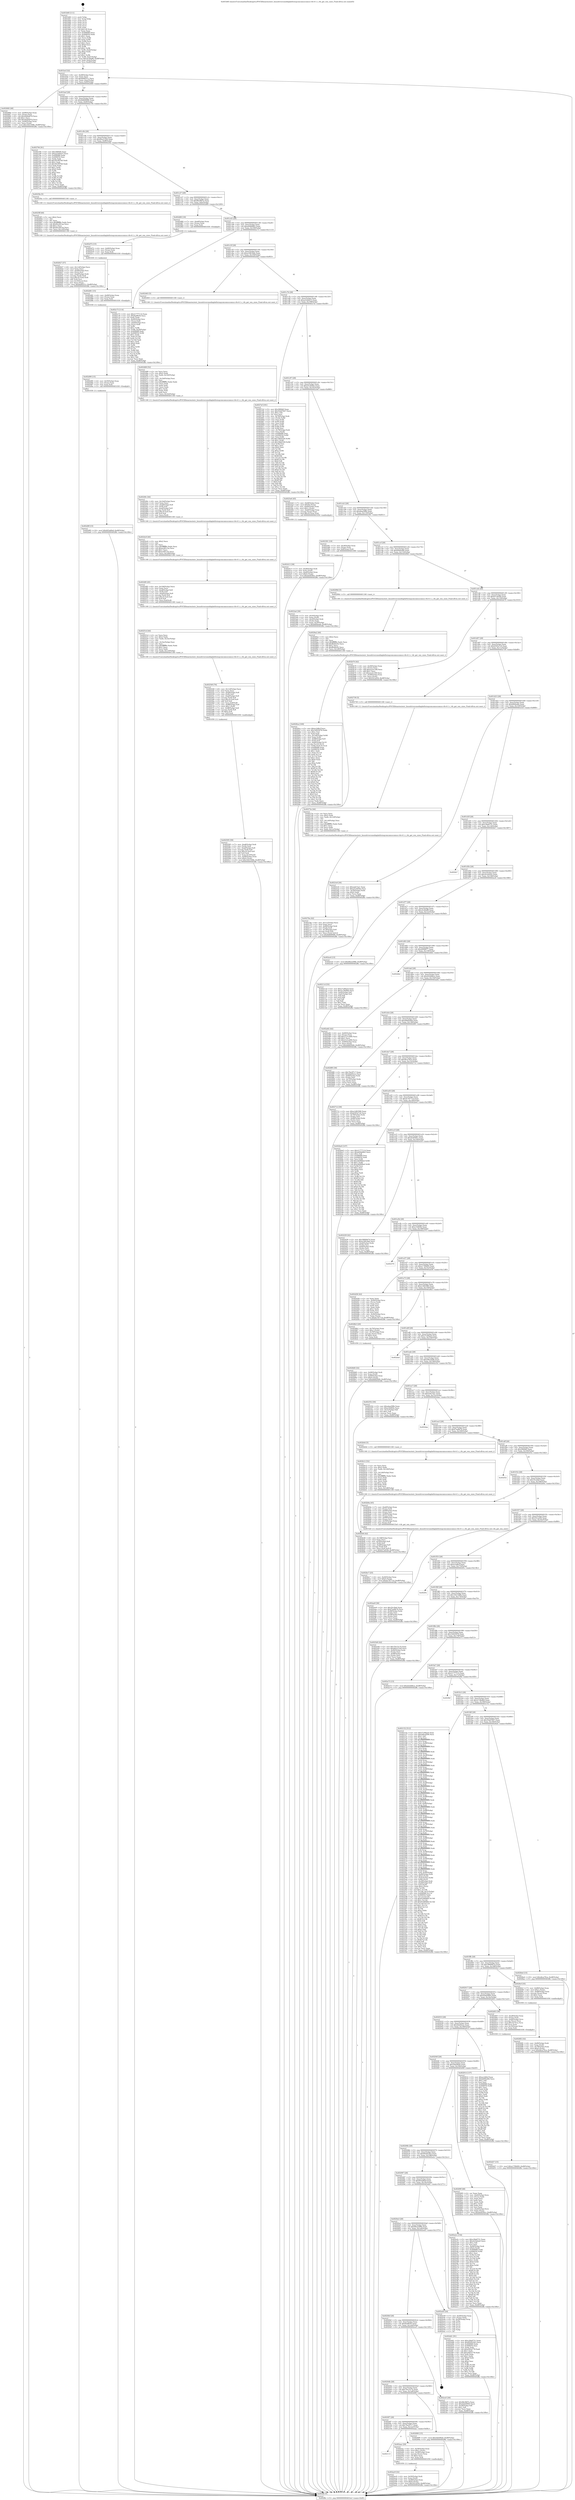 digraph "0x401b60" {
  label = "0x401b60 (/mnt/c/Users/mathe/Desktop/tcc/POCII/binaries/extr_linuxdriversmediaplatformqcomcamsscamss-vfe-4-1.c_vfe_get_wm_sizes_Final-ollvm.out::main(0))"
  labelloc = "t"
  node[shape=record]

  Entry [label="",width=0.3,height=0.3,shape=circle,fillcolor=black,style=filled]
  "0x401bcf" [label="{
     0x401bcf [32]\l
     | [instrs]\l
     &nbsp;&nbsp;0x401bcf \<+6\>: mov -0xd8(%rbp),%eax\l
     &nbsp;&nbsp;0x401bd5 \<+2\>: mov %eax,%ecx\l
     &nbsp;&nbsp;0x401bd7 \<+6\>: sub $0x8af9551c,%ecx\l
     &nbsp;&nbsp;0x401bdd \<+6\>: mov %eax,-0xec(%rbp)\l
     &nbsp;&nbsp;0x401be3 \<+6\>: mov %ecx,-0xf0(%rbp)\l
     &nbsp;&nbsp;0x401be9 \<+6\>: je 0000000000402660 \<main+0xb00\>\l
  }"]
  "0x402660" [label="{
     0x402660 [48]\l
     | [instrs]\l
     &nbsp;&nbsp;0x402660 \<+7\>: mov -0x90(%rbp),%rax\l
     &nbsp;&nbsp;0x402667 \<+2\>: mov (%rax),%ecx\l
     &nbsp;&nbsp;0x402669 \<+6\>: sub $0x44dda87d,%ecx\l
     &nbsp;&nbsp;0x40266f \<+3\>: add $0x1,%ecx\l
     &nbsp;&nbsp;0x402672 \<+6\>: add $0x44dda87d,%ecx\l
     &nbsp;&nbsp;0x402678 \<+7\>: mov -0x90(%rbp),%rax\l
     &nbsp;&nbsp;0x40267f \<+2\>: mov %ecx,(%rax)\l
     &nbsp;&nbsp;0x402681 \<+10\>: movl $0x1641548b,-0xd8(%rbp)\l
     &nbsp;&nbsp;0x40268b \<+5\>: jmp 0000000000402ffe \<main+0x149e\>\l
  }"]
  "0x401bef" [label="{
     0x401bef [28]\l
     | [instrs]\l
     &nbsp;&nbsp;0x401bef \<+5\>: jmp 0000000000401bf4 \<main+0x94\>\l
     &nbsp;&nbsp;0x401bf4 \<+6\>: mov -0xec(%rbp),%eax\l
     &nbsp;&nbsp;0x401bfa \<+5\>: sub $0x8d669086,%eax\l
     &nbsp;&nbsp;0x401bff \<+6\>: mov %eax,-0xf4(%rbp)\l
     &nbsp;&nbsp;0x401c05 \<+6\>: je 0000000000402794 \<main+0xc34\>\l
  }"]
  Exit [label="",width=0.3,height=0.3,shape=circle,fillcolor=black,style=filled,peripheries=2]
  "0x402794" [label="{
     0x402794 [91]\l
     | [instrs]\l
     &nbsp;&nbsp;0x402794 \<+5\>: mov $0x2969d0,%eax\l
     &nbsp;&nbsp;0x402799 \<+5\>: mov $0xa23d4d15,%ecx\l
     &nbsp;&nbsp;0x40279e \<+7\>: mov 0x406068,%edx\l
     &nbsp;&nbsp;0x4027a5 \<+7\>: mov 0x406054,%esi\l
     &nbsp;&nbsp;0x4027ac \<+2\>: mov %edx,%edi\l
     &nbsp;&nbsp;0x4027ae \<+6\>: add $0x591997b0,%edi\l
     &nbsp;&nbsp;0x4027b4 \<+3\>: sub $0x1,%edi\l
     &nbsp;&nbsp;0x4027b7 \<+6\>: sub $0x591997b0,%edi\l
     &nbsp;&nbsp;0x4027bd \<+3\>: imul %edi,%edx\l
     &nbsp;&nbsp;0x4027c0 \<+3\>: and $0x1,%edx\l
     &nbsp;&nbsp;0x4027c3 \<+3\>: cmp $0x0,%edx\l
     &nbsp;&nbsp;0x4027c6 \<+4\>: sete %r8b\l
     &nbsp;&nbsp;0x4027ca \<+3\>: cmp $0xa,%esi\l
     &nbsp;&nbsp;0x4027cd \<+4\>: setl %r9b\l
     &nbsp;&nbsp;0x4027d1 \<+3\>: mov %r8b,%r10b\l
     &nbsp;&nbsp;0x4027d4 \<+3\>: and %r9b,%r10b\l
     &nbsp;&nbsp;0x4027d7 \<+3\>: xor %r9b,%r8b\l
     &nbsp;&nbsp;0x4027da \<+3\>: or %r8b,%r10b\l
     &nbsp;&nbsp;0x4027dd \<+4\>: test $0x1,%r10b\l
     &nbsp;&nbsp;0x4027e1 \<+3\>: cmovne %ecx,%eax\l
     &nbsp;&nbsp;0x4027e4 \<+6\>: mov %eax,-0xd8(%rbp)\l
     &nbsp;&nbsp;0x4027ea \<+5\>: jmp 0000000000402ffe \<main+0x149e\>\l
  }"]
  "0x401c0b" [label="{
     0x401c0b [28]\l
     | [instrs]\l
     &nbsp;&nbsp;0x401c0b \<+5\>: jmp 0000000000401c10 \<main+0xb0\>\l
     &nbsp;&nbsp;0x401c10 \<+6\>: mov -0xec(%rbp),%eax\l
     &nbsp;&nbsp;0x401c16 \<+5\>: sub $0x90e21529,%eax\l
     &nbsp;&nbsp;0x401c1b \<+6\>: mov %eax,-0xf8(%rbp)\l
     &nbsp;&nbsp;0x401c21 \<+6\>: je 00000000004025fa \<main+0xa9a\>\l
  }"]
  "0x402d9f" [label="{
     0x402d9f [15]\l
     | [instrs]\l
     &nbsp;&nbsp;0x402d9f \<+10\>: movl $0x603a80ef,-0xd8(%rbp)\l
     &nbsp;&nbsp;0x402da9 \<+5\>: jmp 0000000000402ffe \<main+0x149e\>\l
  }"]
  "0x4025fa" [label="{
     0x4025fa [5]\l
     | [instrs]\l
     &nbsp;&nbsp;0x4025fa \<+5\>: call 0000000000401160 \<next_i\>\l
     | [calls]\l
     &nbsp;&nbsp;0x401160 \{1\} (/mnt/c/Users/mathe/Desktop/tcc/POCII/binaries/extr_linuxdriversmediaplatformqcomcamsscamss-vfe-4-1.c_vfe_get_wm_sizes_Final-ollvm.out::next_i)\l
  }"]
  "0x401c27" [label="{
     0x401c27 [28]\l
     | [instrs]\l
     &nbsp;&nbsp;0x401c27 \<+5\>: jmp 0000000000401c2c \<main+0xcc\>\l
     &nbsp;&nbsp;0x401c2c \<+6\>: mov -0xec(%rbp),%eax\l
     &nbsp;&nbsp;0x401c32 \<+5\>: sub $0x96c9fd7a,%eax\l
     &nbsp;&nbsp;0x401c37 \<+6\>: mov %eax,-0xfc(%rbp)\l
     &nbsp;&nbsp;0x401c3d \<+6\>: je 0000000000402d60 \<main+0x1200\>\l
  }"]
  "0x402d90" [label="{
     0x402d90 [15]\l
     | [instrs]\l
     &nbsp;&nbsp;0x402d90 \<+4\>: mov -0x50(%rbp),%rax\l
     &nbsp;&nbsp;0x402d94 \<+3\>: mov (%rax),%rax\l
     &nbsp;&nbsp;0x402d97 \<+3\>: mov %rax,%rdi\l
     &nbsp;&nbsp;0x402d9a \<+5\>: call 0000000000401030 \<free@plt\>\l
     | [calls]\l
     &nbsp;&nbsp;0x401030 \{1\} (unknown)\l
  }"]
  "0x402d60" [label="{
     0x402d60 [18]\l
     | [instrs]\l
     &nbsp;&nbsp;0x402d60 \<+7\>: mov -0xa8(%rbp),%rax\l
     &nbsp;&nbsp;0x402d67 \<+3\>: mov (%rax),%rax\l
     &nbsp;&nbsp;0x402d6a \<+3\>: mov %rax,%rdi\l
     &nbsp;&nbsp;0x402d6d \<+5\>: call 0000000000401030 \<free@plt\>\l
     | [calls]\l
     &nbsp;&nbsp;0x401030 \{1\} (unknown)\l
  }"]
  "0x401c43" [label="{
     0x401c43 [28]\l
     | [instrs]\l
     &nbsp;&nbsp;0x401c43 \<+5\>: jmp 0000000000401c48 \<main+0xe8\>\l
     &nbsp;&nbsp;0x401c48 \<+6\>: mov -0xec(%rbp),%eax\l
     &nbsp;&nbsp;0x401c4e \<+5\>: sub $0xa008d9b5,%eax\l
     &nbsp;&nbsp;0x401c53 \<+6\>: mov %eax,-0x100(%rbp)\l
     &nbsp;&nbsp;0x401c59 \<+6\>: je 0000000000402c73 \<main+0x1113\>\l
  }"]
  "0x402d81" [label="{
     0x402d81 [15]\l
     | [instrs]\l
     &nbsp;&nbsp;0x402d81 \<+4\>: mov -0x68(%rbp),%rax\l
     &nbsp;&nbsp;0x402d85 \<+3\>: mov (%rax),%rax\l
     &nbsp;&nbsp;0x402d88 \<+3\>: mov %rax,%rdi\l
     &nbsp;&nbsp;0x402d8b \<+5\>: call 0000000000401030 \<free@plt\>\l
     | [calls]\l
     &nbsp;&nbsp;0x401030 \{1\} (unknown)\l
  }"]
  "0x402c73" [label="{
     0x402c73 [114]\l
     | [instrs]\l
     &nbsp;&nbsp;0x402c73 \<+5\>: mov $0x21777114,%eax\l
     &nbsp;&nbsp;0x402c78 \<+5\>: mov $0x6a4ff1f4,%ecx\l
     &nbsp;&nbsp;0x402c7d \<+2\>: xor %edx,%edx\l
     &nbsp;&nbsp;0x402c7f \<+4\>: mov -0x40(%rbp),%rsi\l
     &nbsp;&nbsp;0x402c83 \<+2\>: mov (%rsi),%edi\l
     &nbsp;&nbsp;0x402c85 \<+7\>: mov -0xb0(%rbp),%rsi\l
     &nbsp;&nbsp;0x402c8c \<+2\>: cmp (%rsi),%edi\l
     &nbsp;&nbsp;0x402c8e \<+4\>: setl %r8b\l
     &nbsp;&nbsp;0x402c92 \<+4\>: and $0x1,%r8b\l
     &nbsp;&nbsp;0x402c96 \<+4\>: mov %r8b,-0x29(%rbp)\l
     &nbsp;&nbsp;0x402c9a \<+7\>: mov 0x406068,%edi\l
     &nbsp;&nbsp;0x402ca1 \<+8\>: mov 0x406054,%r9d\l
     &nbsp;&nbsp;0x402ca9 \<+3\>: sub $0x1,%edx\l
     &nbsp;&nbsp;0x402cac \<+3\>: mov %edi,%r10d\l
     &nbsp;&nbsp;0x402caf \<+3\>: add %edx,%r10d\l
     &nbsp;&nbsp;0x402cb2 \<+4\>: imul %r10d,%edi\l
     &nbsp;&nbsp;0x402cb6 \<+3\>: and $0x1,%edi\l
     &nbsp;&nbsp;0x402cb9 \<+3\>: cmp $0x0,%edi\l
     &nbsp;&nbsp;0x402cbc \<+4\>: sete %r8b\l
     &nbsp;&nbsp;0x402cc0 \<+4\>: cmp $0xa,%r9d\l
     &nbsp;&nbsp;0x402cc4 \<+4\>: setl %r11b\l
     &nbsp;&nbsp;0x402cc8 \<+3\>: mov %r8b,%bl\l
     &nbsp;&nbsp;0x402ccb \<+3\>: and %r11b,%bl\l
     &nbsp;&nbsp;0x402cce \<+3\>: xor %r11b,%r8b\l
     &nbsp;&nbsp;0x402cd1 \<+3\>: or %r8b,%bl\l
     &nbsp;&nbsp;0x402cd4 \<+3\>: test $0x1,%bl\l
     &nbsp;&nbsp;0x402cd7 \<+3\>: cmovne %ecx,%eax\l
     &nbsp;&nbsp;0x402cda \<+6\>: mov %eax,-0xd8(%rbp)\l
     &nbsp;&nbsp;0x402ce0 \<+5\>: jmp 0000000000402ffe \<main+0x149e\>\l
  }"]
  "0x401c5f" [label="{
     0x401c5f [28]\l
     | [instrs]\l
     &nbsp;&nbsp;0x401c5f \<+5\>: jmp 0000000000401c64 \<main+0x104\>\l
     &nbsp;&nbsp;0x401c64 \<+6\>: mov -0xec(%rbp),%eax\l
     &nbsp;&nbsp;0x401c6a \<+5\>: sub $0xa19818ab,%eax\l
     &nbsp;&nbsp;0x401c6f \<+6\>: mov %eax,-0x104(%rbp)\l
     &nbsp;&nbsp;0x401c75 \<+6\>: je 0000000000402463 \<main+0x903\>\l
  }"]
  "0x402d72" [label="{
     0x402d72 [15]\l
     | [instrs]\l
     &nbsp;&nbsp;0x402d72 \<+4\>: mov -0x80(%rbp),%rax\l
     &nbsp;&nbsp;0x402d76 \<+3\>: mov (%rax),%rax\l
     &nbsp;&nbsp;0x402d79 \<+3\>: mov %rax,%rdi\l
     &nbsp;&nbsp;0x402d7c \<+5\>: call 0000000000401030 \<free@plt\>\l
     | [calls]\l
     &nbsp;&nbsp;0x401030 \{1\} (unknown)\l
  }"]
  "0x402463" [label="{
     0x402463 [5]\l
     | [instrs]\l
     &nbsp;&nbsp;0x402463 \<+5\>: call 0000000000401160 \<next_i\>\l
     | [calls]\l
     &nbsp;&nbsp;0x401160 \{1\} (/mnt/c/Users/mathe/Desktop/tcc/POCII/binaries/extr_linuxdriversmediaplatformqcomcamsscamss-vfe-4-1.c_vfe_get_wm_sizes_Final-ollvm.out::next_i)\l
  }"]
  "0x401c7b" [label="{
     0x401c7b [28]\l
     | [instrs]\l
     &nbsp;&nbsp;0x401c7b \<+5\>: jmp 0000000000401c80 \<main+0x120\>\l
     &nbsp;&nbsp;0x401c80 \<+6\>: mov -0xec(%rbp),%eax\l
     &nbsp;&nbsp;0x401c86 \<+5\>: sub $0xa23d4d15,%eax\l
     &nbsp;&nbsp;0x401c8b \<+6\>: mov %eax,-0x108(%rbp)\l
     &nbsp;&nbsp;0x401c91 \<+6\>: je 00000000004027ef \<main+0xc8f\>\l
  }"]
  "0x402d27" [label="{
     0x402d27 [15]\l
     | [instrs]\l
     &nbsp;&nbsp;0x402d27 \<+10\>: movl $0xe1799d00,-0xd8(%rbp)\l
     &nbsp;&nbsp;0x402d31 \<+5\>: jmp 0000000000402ffe \<main+0x149e\>\l
  }"]
  "0x4027ef" [label="{
     0x4027ef [181]\l
     | [instrs]\l
     &nbsp;&nbsp;0x4027ef \<+5\>: mov $0x2969d0,%eax\l
     &nbsp;&nbsp;0x4027f4 \<+5\>: mov $0x35dd7647,%ecx\l
     &nbsp;&nbsp;0x4027f9 \<+2\>: mov $0x1,%dl\l
     &nbsp;&nbsp;0x4027fb \<+2\>: xor %esi,%esi\l
     &nbsp;&nbsp;0x4027fd \<+4\>: mov -0x78(%rbp),%rdi\l
     &nbsp;&nbsp;0x402801 \<+3\>: mov (%rdi),%r8d\l
     &nbsp;&nbsp;0x402804 \<+3\>: mov %esi,%r9d\l
     &nbsp;&nbsp;0x402807 \<+3\>: sub %r8d,%r9d\l
     &nbsp;&nbsp;0x40280a \<+3\>: mov %esi,%r8d\l
     &nbsp;&nbsp;0x40280d \<+4\>: sub $0x1,%r8d\l
     &nbsp;&nbsp;0x402811 \<+3\>: add %r8d,%r9d\l
     &nbsp;&nbsp;0x402814 \<+3\>: sub %r9d,%esi\l
     &nbsp;&nbsp;0x402817 \<+4\>: mov -0x78(%rbp),%rdi\l
     &nbsp;&nbsp;0x40281b \<+2\>: mov %esi,(%rdi)\l
     &nbsp;&nbsp;0x40281d \<+7\>: mov 0x406068,%esi\l
     &nbsp;&nbsp;0x402824 \<+8\>: mov 0x406054,%r8d\l
     &nbsp;&nbsp;0x40282c \<+3\>: mov %esi,%r9d\l
     &nbsp;&nbsp;0x40282f \<+7\>: add $0x18fa0329,%r9d\l
     &nbsp;&nbsp;0x402836 \<+4\>: sub $0x1,%r9d\l
     &nbsp;&nbsp;0x40283a \<+7\>: sub $0x18fa0329,%r9d\l
     &nbsp;&nbsp;0x402841 \<+4\>: imul %r9d,%esi\l
     &nbsp;&nbsp;0x402845 \<+3\>: and $0x1,%esi\l
     &nbsp;&nbsp;0x402848 \<+3\>: cmp $0x0,%esi\l
     &nbsp;&nbsp;0x40284b \<+4\>: sete %r10b\l
     &nbsp;&nbsp;0x40284f \<+4\>: cmp $0xa,%r8d\l
     &nbsp;&nbsp;0x402853 \<+4\>: setl %r11b\l
     &nbsp;&nbsp;0x402857 \<+3\>: mov %r10b,%bl\l
     &nbsp;&nbsp;0x40285a \<+3\>: xor $0xff,%bl\l
     &nbsp;&nbsp;0x40285d \<+3\>: mov %r11b,%r14b\l
     &nbsp;&nbsp;0x402860 \<+4\>: xor $0xff,%r14b\l
     &nbsp;&nbsp;0x402864 \<+3\>: xor $0x0,%dl\l
     &nbsp;&nbsp;0x402867 \<+3\>: mov %bl,%r15b\l
     &nbsp;&nbsp;0x40286a \<+4\>: and $0x0,%r15b\l
     &nbsp;&nbsp;0x40286e \<+3\>: and %dl,%r10b\l
     &nbsp;&nbsp;0x402871 \<+3\>: mov %r14b,%r12b\l
     &nbsp;&nbsp;0x402874 \<+4\>: and $0x0,%r12b\l
     &nbsp;&nbsp;0x402878 \<+3\>: and %dl,%r11b\l
     &nbsp;&nbsp;0x40287b \<+3\>: or %r10b,%r15b\l
     &nbsp;&nbsp;0x40287e \<+3\>: or %r11b,%r12b\l
     &nbsp;&nbsp;0x402881 \<+3\>: xor %r12b,%r15b\l
     &nbsp;&nbsp;0x402884 \<+3\>: or %r14b,%bl\l
     &nbsp;&nbsp;0x402887 \<+3\>: xor $0xff,%bl\l
     &nbsp;&nbsp;0x40288a \<+3\>: or $0x0,%dl\l
     &nbsp;&nbsp;0x40288d \<+2\>: and %dl,%bl\l
     &nbsp;&nbsp;0x40288f \<+3\>: or %bl,%r15b\l
     &nbsp;&nbsp;0x402892 \<+4\>: test $0x1,%r15b\l
     &nbsp;&nbsp;0x402896 \<+3\>: cmovne %ecx,%eax\l
     &nbsp;&nbsp;0x402899 \<+6\>: mov %eax,-0xd8(%rbp)\l
     &nbsp;&nbsp;0x40289f \<+5\>: jmp 0000000000402ffe \<main+0x149e\>\l
  }"]
  "0x401c97" [label="{
     0x401c97 [28]\l
     | [instrs]\l
     &nbsp;&nbsp;0x401c97 \<+5\>: jmp 0000000000401c9c \<main+0x13c\>\l
     &nbsp;&nbsp;0x401c9c \<+6\>: mov -0xec(%rbp),%eax\l
     &nbsp;&nbsp;0x401ca2 \<+5\>: sub $0xa51d45be,%eax\l
     &nbsp;&nbsp;0x401ca7 \<+6\>: mov %eax,-0x10c(%rbp)\l
     &nbsp;&nbsp;0x401cad \<+6\>: je 00000000004023e6 \<main+0x886\>\l
  }"]
  "0x402bc7" [label="{
     0x402bc7 [25]\l
     | [instrs]\l
     &nbsp;&nbsp;0x402bc7 \<+4\>: mov -0x40(%rbp),%rax\l
     &nbsp;&nbsp;0x402bcb \<+6\>: movl $0x0,(%rax)\l
     &nbsp;&nbsp;0x402bd1 \<+10\>: movl $0xdc78771d,-0xd8(%rbp)\l
     &nbsp;&nbsp;0x402bdb \<+5\>: jmp 0000000000402ffe \<main+0x149e\>\l
  }"]
  "0x4023e6" [label="{
     0x4023e6 [45]\l
     | [instrs]\l
     &nbsp;&nbsp;0x4023e6 \<+7\>: mov -0xb8(%rbp),%rax\l
     &nbsp;&nbsp;0x4023ed \<+6\>: movl $0x64,(%rax)\l
     &nbsp;&nbsp;0x4023f3 \<+7\>: mov -0xb0(%rbp),%rax\l
     &nbsp;&nbsp;0x4023fa \<+6\>: movl $0x1,(%rax)\l
     &nbsp;&nbsp;0x402400 \<+7\>: mov -0xb0(%rbp),%rax\l
     &nbsp;&nbsp;0x402407 \<+3\>: movslq (%rax),%rax\l
     &nbsp;&nbsp;0x40240a \<+4\>: imul $0x18,%rax,%rdi\l
     &nbsp;&nbsp;0x40240e \<+5\>: call 0000000000401050 \<malloc@plt\>\l
     | [calls]\l
     &nbsp;&nbsp;0x401050 \{1\} (unknown)\l
  }"]
  "0x401cb3" [label="{
     0x401cb3 [28]\l
     | [instrs]\l
     &nbsp;&nbsp;0x401cb3 \<+5\>: jmp 0000000000401cb8 \<main+0x158\>\l
     &nbsp;&nbsp;0x401cb8 \<+6\>: mov -0xec(%rbp),%eax\l
     &nbsp;&nbsp;0x401cbe \<+5\>: sub $0xabae5f9b,%eax\l
     &nbsp;&nbsp;0x401cc3 \<+6\>: mov %eax,-0x110(%rbp)\l
     &nbsp;&nbsp;0x401cc9 \<+6\>: je 0000000000402391 \<main+0x831\>\l
  }"]
  "0x402b46" [label="{
     0x402b46 [42]\l
     | [instrs]\l
     &nbsp;&nbsp;0x402b46 \<+6\>: mov -0x1d8(%rbp),%ecx\l
     &nbsp;&nbsp;0x402b4c \<+3\>: imul %eax,%ecx\l
     &nbsp;&nbsp;0x402b4f \<+4\>: mov -0x50(%rbp),%r8\l
     &nbsp;&nbsp;0x402b53 \<+3\>: mov (%r8),%r8\l
     &nbsp;&nbsp;0x402b56 \<+4\>: mov -0x48(%rbp),%r9\l
     &nbsp;&nbsp;0x402b5a \<+3\>: movslq (%r9),%r9\l
     &nbsp;&nbsp;0x402b5d \<+4\>: mov %ecx,(%r8,%r9,4)\l
     &nbsp;&nbsp;0x402b61 \<+10\>: movl $0xb57a63fd,-0xd8(%rbp)\l
     &nbsp;&nbsp;0x402b6b \<+5\>: jmp 0000000000402ffe \<main+0x149e\>\l
  }"]
  "0x402391" [label="{
     0x402391 [19]\l
     | [instrs]\l
     &nbsp;&nbsp;0x402391 \<+7\>: mov -0xc8(%rbp),%rax\l
     &nbsp;&nbsp;0x402398 \<+3\>: mov (%rax),%rax\l
     &nbsp;&nbsp;0x40239b \<+4\>: mov 0x8(%rax),%rdi\l
     &nbsp;&nbsp;0x40239f \<+5\>: call 0000000000401060 \<atoi@plt\>\l
     | [calls]\l
     &nbsp;&nbsp;0x401060 \{1\} (unknown)\l
  }"]
  "0x401ccf" [label="{
     0x401ccf [28]\l
     | [instrs]\l
     &nbsp;&nbsp;0x401ccf \<+5\>: jmp 0000000000401cd4 \<main+0x174\>\l
     &nbsp;&nbsp;0x401cd4 \<+6\>: mov -0xec(%rbp),%eax\l
     &nbsp;&nbsp;0x401cda \<+5\>: sub $0xb000cfd4,%eax\l
     &nbsp;&nbsp;0x401cdf \<+6\>: mov %eax,-0x114(%rbp)\l
     &nbsp;&nbsp;0x401ce5 \<+6\>: je 000000000040299d \<main+0xe3d\>\l
  }"]
  "0x402b12" [label="{
     0x402b12 [52]\l
     | [instrs]\l
     &nbsp;&nbsp;0x402b12 \<+2\>: xor %ecx,%ecx\l
     &nbsp;&nbsp;0x402b14 \<+5\>: mov $0x2,%edx\l
     &nbsp;&nbsp;0x402b19 \<+6\>: mov %edx,-0x1d4(%rbp)\l
     &nbsp;&nbsp;0x402b1f \<+1\>: cltd\l
     &nbsp;&nbsp;0x402b20 \<+6\>: mov -0x1d4(%rbp),%esi\l
     &nbsp;&nbsp;0x402b26 \<+2\>: idiv %esi\l
     &nbsp;&nbsp;0x402b28 \<+6\>: imul $0xfffffffe,%edx,%edx\l
     &nbsp;&nbsp;0x402b2e \<+2\>: mov %ecx,%edi\l
     &nbsp;&nbsp;0x402b30 \<+2\>: sub %edx,%edi\l
     &nbsp;&nbsp;0x402b32 \<+2\>: mov %ecx,%edx\l
     &nbsp;&nbsp;0x402b34 \<+3\>: sub $0x1,%edx\l
     &nbsp;&nbsp;0x402b37 \<+2\>: add %edx,%edi\l
     &nbsp;&nbsp;0x402b39 \<+2\>: sub %edi,%ecx\l
     &nbsp;&nbsp;0x402b3b \<+6\>: mov %ecx,-0x1d8(%rbp)\l
     &nbsp;&nbsp;0x402b41 \<+5\>: call 0000000000401160 \<next_i\>\l
     | [calls]\l
     &nbsp;&nbsp;0x401160 \{1\} (/mnt/c/Users/mathe/Desktop/tcc/POCII/binaries/extr_linuxdriversmediaplatformqcomcamsscamss-vfe-4-1.c_vfe_get_wm_sizes_Final-ollvm.out::next_i)\l
  }"]
  "0x40299d" [label="{
     0x40299d [5]\l
     | [instrs]\l
     &nbsp;&nbsp;0x40299d \<+5\>: call 0000000000401160 \<next_i\>\l
     | [calls]\l
     &nbsp;&nbsp;0x401160 \{1\} (/mnt/c/Users/mathe/Desktop/tcc/POCII/binaries/extr_linuxdriversmediaplatformqcomcamsscamss-vfe-4-1.c_vfe_get_wm_sizes_Final-ollvm.out::next_i)\l
  }"]
  "0x401ceb" [label="{
     0x401ceb [28]\l
     | [instrs]\l
     &nbsp;&nbsp;0x401ceb \<+5\>: jmp 0000000000401cf0 \<main+0x190\>\l
     &nbsp;&nbsp;0x401cf0 \<+6\>: mov -0xec(%rbp),%eax\l
     &nbsp;&nbsp;0x401cf6 \<+5\>: sub $0xb57a63fd,%eax\l
     &nbsp;&nbsp;0x401cfb \<+6\>: mov %eax,-0x118(%rbp)\l
     &nbsp;&nbsp;0x401d01 \<+6\>: je 0000000000402b70 \<main+0x1010\>\l
  }"]
  "0x402ac9" [label="{
     0x402ac9 [32]\l
     | [instrs]\l
     &nbsp;&nbsp;0x402ac9 \<+4\>: mov -0x50(%rbp),%rdi\l
     &nbsp;&nbsp;0x402acd \<+3\>: mov %rax,(%rdi)\l
     &nbsp;&nbsp;0x402ad0 \<+4\>: mov -0x48(%rbp),%rax\l
     &nbsp;&nbsp;0x402ad4 \<+6\>: movl $0x0,(%rax)\l
     &nbsp;&nbsp;0x402ada \<+10\>: movl $0x541a204,-0xd8(%rbp)\l
     &nbsp;&nbsp;0x402ae4 \<+5\>: jmp 0000000000402ffe \<main+0x149e\>\l
  }"]
  "0x402b70" [label="{
     0x402b70 [42]\l
     | [instrs]\l
     &nbsp;&nbsp;0x402b70 \<+4\>: mov -0x48(%rbp),%rax\l
     &nbsp;&nbsp;0x402b74 \<+2\>: mov (%rax),%ecx\l
     &nbsp;&nbsp;0x402b76 \<+6\>: add $0xace3c168,%ecx\l
     &nbsp;&nbsp;0x402b7c \<+3\>: add $0x1,%ecx\l
     &nbsp;&nbsp;0x402b7f \<+6\>: sub $0xace3c168,%ecx\l
     &nbsp;&nbsp;0x402b85 \<+4\>: mov -0x48(%rbp),%rax\l
     &nbsp;&nbsp;0x402b89 \<+2\>: mov %ecx,(%rax)\l
     &nbsp;&nbsp;0x402b8b \<+10\>: movl $0x541a204,-0xd8(%rbp)\l
     &nbsp;&nbsp;0x402b95 \<+5\>: jmp 0000000000402ffe \<main+0x149e\>\l
  }"]
  "0x401d07" [label="{
     0x401d07 [28]\l
     | [instrs]\l
     &nbsp;&nbsp;0x401d07 \<+5\>: jmp 0000000000401d0c \<main+0x1ac\>\l
     &nbsp;&nbsp;0x401d0c \<+6\>: mov -0xec(%rbp),%eax\l
     &nbsp;&nbsp;0x401d12 \<+5\>: sub $0xb593e7c6,%eax\l
     &nbsp;&nbsp;0x401d17 \<+6\>: mov %eax,-0x11c(%rbp)\l
     &nbsp;&nbsp;0x401d1d \<+6\>: je 0000000000402739 \<main+0xbd9\>\l
  }"]
  "0x402113" [label="{
     0x402113\l
  }", style=dashed]
  "0x402739" [label="{
     0x402739 [5]\l
     | [instrs]\l
     &nbsp;&nbsp;0x402739 \<+5\>: call 0000000000401160 \<next_i\>\l
     | [calls]\l
     &nbsp;&nbsp;0x401160 \{1\} (/mnt/c/Users/mathe/Desktop/tcc/POCII/binaries/extr_linuxdriversmediaplatformqcomcamsscamss-vfe-4-1.c_vfe_get_wm_sizes_Final-ollvm.out::next_i)\l
  }"]
  "0x401d23" [label="{
     0x401d23 [28]\l
     | [instrs]\l
     &nbsp;&nbsp;0x401d23 \<+5\>: jmp 0000000000401d28 \<main+0x1c8\>\l
     &nbsp;&nbsp;0x401d28 \<+6\>: mov -0xec(%rbp),%eax\l
     &nbsp;&nbsp;0x401d2e \<+5\>: sub $0xb684eafa,%eax\l
     &nbsp;&nbsp;0x401d33 \<+6\>: mov %eax,-0x120(%rbp)\l
     &nbsp;&nbsp;0x401d39 \<+6\>: je 00000000004023c8 \<main+0x868\>\l
  }"]
  "0x402aac" [label="{
     0x402aac [29]\l
     | [instrs]\l
     &nbsp;&nbsp;0x402aac \<+4\>: mov -0x58(%rbp),%rax\l
     &nbsp;&nbsp;0x402ab0 \<+6\>: movl $0x1,(%rax)\l
     &nbsp;&nbsp;0x402ab6 \<+4\>: mov -0x58(%rbp),%rax\l
     &nbsp;&nbsp;0x402aba \<+3\>: movslq (%rax),%rax\l
     &nbsp;&nbsp;0x402abd \<+4\>: shl $0x2,%rax\l
     &nbsp;&nbsp;0x402ac1 \<+3\>: mov %rax,%rdi\l
     &nbsp;&nbsp;0x402ac4 \<+5\>: call 0000000000401050 \<malloc@plt\>\l
     | [calls]\l
     &nbsp;&nbsp;0x401050 \{1\} (unknown)\l
  }"]
  "0x4023c8" [label="{
     0x4023c8 [30]\l
     | [instrs]\l
     &nbsp;&nbsp;0x4023c8 \<+5\>: mov $0xeefe7ee1,%eax\l
     &nbsp;&nbsp;0x4023cd \<+5\>: mov $0xa51d45be,%ecx\l
     &nbsp;&nbsp;0x4023d2 \<+3\>: mov -0x30(%rbp),%edx\l
     &nbsp;&nbsp;0x4023d5 \<+3\>: cmp $0x0,%edx\l
     &nbsp;&nbsp;0x4023d8 \<+3\>: cmove %ecx,%eax\l
     &nbsp;&nbsp;0x4023db \<+6\>: mov %eax,-0xd8(%rbp)\l
     &nbsp;&nbsp;0x4023e1 \<+5\>: jmp 0000000000402ffe \<main+0x149e\>\l
  }"]
  "0x401d3f" [label="{
     0x401d3f [28]\l
     | [instrs]\l
     &nbsp;&nbsp;0x401d3f \<+5\>: jmp 0000000000401d44 \<main+0x1e4\>\l
     &nbsp;&nbsp;0x401d44 \<+6\>: mov -0xec(%rbp),%eax\l
     &nbsp;&nbsp;0x401d4a \<+5\>: sub $0xc28a6731,%eax\l
     &nbsp;&nbsp;0x401d4f \<+6\>: mov %eax,-0x124(%rbp)\l
     &nbsp;&nbsp;0x401d55 \<+6\>: je 0000000000402fe7 \<main+0x1487\>\l
  }"]
  "0x4029ca" [label="{
     0x4029ca [169]\l
     | [instrs]\l
     &nbsp;&nbsp;0x4029ca \<+5\>: mov $0xec2d6cf,%ecx\l
     &nbsp;&nbsp;0x4029cf \<+5\>: mov $0x1b925078,%edx\l
     &nbsp;&nbsp;0x4029d4 \<+3\>: mov $0x1,%sil\l
     &nbsp;&nbsp;0x4029d7 \<+2\>: xor %edi,%edi\l
     &nbsp;&nbsp;0x4029d9 \<+7\>: mov -0x1d0(%rbp),%r8d\l
     &nbsp;&nbsp;0x4029e0 \<+4\>: imul %eax,%r8d\l
     &nbsp;&nbsp;0x4029e4 \<+4\>: mov -0x68(%rbp),%r9\l
     &nbsp;&nbsp;0x4029e8 \<+3\>: mov (%r9),%r9\l
     &nbsp;&nbsp;0x4029eb \<+4\>: mov -0x60(%rbp),%r10\l
     &nbsp;&nbsp;0x4029ef \<+3\>: movslq (%r10),%r10\l
     &nbsp;&nbsp;0x4029f2 \<+4\>: mov %r8d,(%r9,%r10,4)\l
     &nbsp;&nbsp;0x4029f6 \<+7\>: mov 0x406068,%eax\l
     &nbsp;&nbsp;0x4029fd \<+8\>: mov 0x406054,%r8d\l
     &nbsp;&nbsp;0x402a05 \<+3\>: sub $0x1,%edi\l
     &nbsp;&nbsp;0x402a08 \<+3\>: mov %eax,%r11d\l
     &nbsp;&nbsp;0x402a0b \<+3\>: add %edi,%r11d\l
     &nbsp;&nbsp;0x402a0e \<+4\>: imul %r11d,%eax\l
     &nbsp;&nbsp;0x402a12 \<+3\>: and $0x1,%eax\l
     &nbsp;&nbsp;0x402a15 \<+3\>: cmp $0x0,%eax\l
     &nbsp;&nbsp;0x402a18 \<+3\>: sete %bl\l
     &nbsp;&nbsp;0x402a1b \<+4\>: cmp $0xa,%r8d\l
     &nbsp;&nbsp;0x402a1f \<+4\>: setl %r14b\l
     &nbsp;&nbsp;0x402a23 \<+3\>: mov %bl,%r15b\l
     &nbsp;&nbsp;0x402a26 \<+4\>: xor $0xff,%r15b\l
     &nbsp;&nbsp;0x402a2a \<+3\>: mov %r14b,%r12b\l
     &nbsp;&nbsp;0x402a2d \<+4\>: xor $0xff,%r12b\l
     &nbsp;&nbsp;0x402a31 \<+4\>: xor $0x0,%sil\l
     &nbsp;&nbsp;0x402a35 \<+3\>: mov %r15b,%r13b\l
     &nbsp;&nbsp;0x402a38 \<+4\>: and $0x0,%r13b\l
     &nbsp;&nbsp;0x402a3c \<+3\>: and %sil,%bl\l
     &nbsp;&nbsp;0x402a3f \<+3\>: mov %r12b,%al\l
     &nbsp;&nbsp;0x402a42 \<+2\>: and $0x0,%al\l
     &nbsp;&nbsp;0x402a44 \<+3\>: and %sil,%r14b\l
     &nbsp;&nbsp;0x402a47 \<+3\>: or %bl,%r13b\l
     &nbsp;&nbsp;0x402a4a \<+3\>: or %r14b,%al\l
     &nbsp;&nbsp;0x402a4d \<+3\>: xor %al,%r13b\l
     &nbsp;&nbsp;0x402a50 \<+3\>: or %r12b,%r15b\l
     &nbsp;&nbsp;0x402a53 \<+4\>: xor $0xff,%r15b\l
     &nbsp;&nbsp;0x402a57 \<+4\>: or $0x0,%sil\l
     &nbsp;&nbsp;0x402a5b \<+3\>: and %sil,%r15b\l
     &nbsp;&nbsp;0x402a5e \<+3\>: or %r15b,%r13b\l
     &nbsp;&nbsp;0x402a61 \<+4\>: test $0x1,%r13b\l
     &nbsp;&nbsp;0x402a65 \<+3\>: cmovne %edx,%ecx\l
     &nbsp;&nbsp;0x402a68 \<+6\>: mov %ecx,-0xd8(%rbp)\l
     &nbsp;&nbsp;0x402a6e \<+5\>: jmp 0000000000402ffe \<main+0x149e\>\l
  }"]
  "0x402fe7" [label="{
     0x402fe7\l
  }", style=dashed]
  "0x401d5b" [label="{
     0x401d5b [28]\l
     | [instrs]\l
     &nbsp;&nbsp;0x401d5b \<+5\>: jmp 0000000000401d60 \<main+0x200\>\l
     &nbsp;&nbsp;0x401d60 \<+6\>: mov -0xec(%rbp),%eax\l
     &nbsp;&nbsp;0x401d66 \<+5\>: sub $0xcb1b42a5,%eax\l
     &nbsp;&nbsp;0x401d6b \<+6\>: mov %eax,-0x128(%rbp)\l
     &nbsp;&nbsp;0x401d71 \<+6\>: je 0000000000402ec6 \<main+0x1366\>\l
  }"]
  "0x4029a2" [label="{
     0x4029a2 [40]\l
     | [instrs]\l
     &nbsp;&nbsp;0x4029a2 \<+5\>: mov $0x2,%ecx\l
     &nbsp;&nbsp;0x4029a7 \<+1\>: cltd\l
     &nbsp;&nbsp;0x4029a8 \<+2\>: idiv %ecx\l
     &nbsp;&nbsp;0x4029aa \<+6\>: imul $0xfffffffe,%edx,%ecx\l
     &nbsp;&nbsp;0x4029b0 \<+6\>: add $0xffc6dc02,%ecx\l
     &nbsp;&nbsp;0x4029b6 \<+3\>: add $0x1,%ecx\l
     &nbsp;&nbsp;0x4029b9 \<+6\>: sub $0xffc6dc02,%ecx\l
     &nbsp;&nbsp;0x4029bf \<+6\>: mov %ecx,-0x1d0(%rbp)\l
     &nbsp;&nbsp;0x4029c5 \<+5\>: call 0000000000401160 \<next_i\>\l
     | [calls]\l
     &nbsp;&nbsp;0x401160 \{1\} (/mnt/c/Users/mathe/Desktop/tcc/POCII/binaries/extr_linuxdriversmediaplatformqcomcamsscamss-vfe-4-1.c_vfe_get_wm_sizes_Final-ollvm.out::next_i)\l
  }"]
  "0x402ec6" [label="{
     0x402ec6 [15]\l
     | [instrs]\l
     &nbsp;&nbsp;0x402ec6 \<+10\>: movl $0x68e2298b,-0xd8(%rbp)\l
     &nbsp;&nbsp;0x402ed0 \<+5\>: jmp 0000000000402ffe \<main+0x149e\>\l
  }"]
  "0x401d77" [label="{
     0x401d77 [28]\l
     | [instrs]\l
     &nbsp;&nbsp;0x401d77 \<+5\>: jmp 0000000000401d7c \<main+0x21c\>\l
     &nbsp;&nbsp;0x401d7c \<+6\>: mov -0xec(%rbp),%eax\l
     &nbsp;&nbsp;0x401d82 \<+5\>: sub $0xcfc26a98,%eax\l
     &nbsp;&nbsp;0x401d87 \<+6\>: mov %eax,-0x12c(%rbp)\l
     &nbsp;&nbsp;0x401d8d \<+6\>: je 000000000040211d \<main+0x5bd\>\l
  }"]
  "0x4028d0" [label="{
     0x4028d0 [32]\l
     | [instrs]\l
     &nbsp;&nbsp;0x4028d0 \<+4\>: mov -0x68(%rbp),%rdi\l
     &nbsp;&nbsp;0x4028d4 \<+3\>: mov %rax,(%rdi)\l
     &nbsp;&nbsp;0x4028d7 \<+4\>: mov -0x60(%rbp),%rax\l
     &nbsp;&nbsp;0x4028db \<+6\>: movl $0x0,(%rax)\l
     &nbsp;&nbsp;0x4028e1 \<+10\>: movl $0xd4b829d4,-0xd8(%rbp)\l
     &nbsp;&nbsp;0x4028eb \<+5\>: jmp 0000000000402ffe \<main+0x149e\>\l
  }"]
  "0x40211d" [label="{
     0x40211d [53]\l
     | [instrs]\l
     &nbsp;&nbsp;0x40211d \<+5\>: mov $0xe7c06ae4,%eax\l
     &nbsp;&nbsp;0x402122 \<+5\>: mov $0x2c7dbdb9,%ecx\l
     &nbsp;&nbsp;0x402127 \<+6\>: mov -0xd2(%rbp),%dl\l
     &nbsp;&nbsp;0x40212d \<+7\>: mov -0xd1(%rbp),%sil\l
     &nbsp;&nbsp;0x402134 \<+3\>: mov %dl,%dil\l
     &nbsp;&nbsp;0x402137 \<+3\>: and %sil,%dil\l
     &nbsp;&nbsp;0x40213a \<+3\>: xor %sil,%dl\l
     &nbsp;&nbsp;0x40213d \<+3\>: or %dl,%dil\l
     &nbsp;&nbsp;0x402140 \<+4\>: test $0x1,%dil\l
     &nbsp;&nbsp;0x402144 \<+3\>: cmovne %ecx,%eax\l
     &nbsp;&nbsp;0x402147 \<+6\>: mov %eax,-0xd8(%rbp)\l
     &nbsp;&nbsp;0x40214d \<+5\>: jmp 0000000000402ffe \<main+0x149e\>\l
  }"]
  "0x401d93" [label="{
     0x401d93 [28]\l
     | [instrs]\l
     &nbsp;&nbsp;0x401d93 \<+5\>: jmp 0000000000401d98 \<main+0x238\>\l
     &nbsp;&nbsp;0x401d98 \<+6\>: mov -0xec(%rbp),%eax\l
     &nbsp;&nbsp;0x401d9e \<+5\>: sub $0xd0f98f77,%eax\l
     &nbsp;&nbsp;0x401da3 \<+6\>: mov %eax,-0x130(%rbp)\l
     &nbsp;&nbsp;0x401da9 \<+6\>: je 0000000000402dbd \<main+0x125d\>\l
  }"]
  "0x402ffe" [label="{
     0x402ffe [5]\l
     | [instrs]\l
     &nbsp;&nbsp;0x402ffe \<+5\>: jmp 0000000000401bcf \<main+0x6f\>\l
  }"]
  "0x401b60" [label="{
     0x401b60 [111]\l
     | [instrs]\l
     &nbsp;&nbsp;0x401b60 \<+1\>: push %rbp\l
     &nbsp;&nbsp;0x401b61 \<+3\>: mov %rsp,%rbp\l
     &nbsp;&nbsp;0x401b64 \<+2\>: push %r15\l
     &nbsp;&nbsp;0x401b66 \<+2\>: push %r14\l
     &nbsp;&nbsp;0x401b68 \<+2\>: push %r13\l
     &nbsp;&nbsp;0x401b6a \<+2\>: push %r12\l
     &nbsp;&nbsp;0x401b6c \<+1\>: push %rbx\l
     &nbsp;&nbsp;0x401b6d \<+7\>: sub $0x1c8,%rsp\l
     &nbsp;&nbsp;0x401b74 \<+2\>: xor %eax,%eax\l
     &nbsp;&nbsp;0x401b76 \<+7\>: mov 0x406068,%ecx\l
     &nbsp;&nbsp;0x401b7d \<+7\>: mov 0x406054,%edx\l
     &nbsp;&nbsp;0x401b84 \<+3\>: sub $0x1,%eax\l
     &nbsp;&nbsp;0x401b87 \<+3\>: mov %ecx,%r8d\l
     &nbsp;&nbsp;0x401b8a \<+3\>: add %eax,%r8d\l
     &nbsp;&nbsp;0x401b8d \<+4\>: imul %r8d,%ecx\l
     &nbsp;&nbsp;0x401b91 \<+3\>: and $0x1,%ecx\l
     &nbsp;&nbsp;0x401b94 \<+3\>: cmp $0x0,%ecx\l
     &nbsp;&nbsp;0x401b97 \<+4\>: sete %r9b\l
     &nbsp;&nbsp;0x401b9b \<+4\>: and $0x1,%r9b\l
     &nbsp;&nbsp;0x401b9f \<+7\>: mov %r9b,-0xd2(%rbp)\l
     &nbsp;&nbsp;0x401ba6 \<+3\>: cmp $0xa,%edx\l
     &nbsp;&nbsp;0x401ba9 \<+4\>: setl %r9b\l
     &nbsp;&nbsp;0x401bad \<+4\>: and $0x1,%r9b\l
     &nbsp;&nbsp;0x401bb1 \<+7\>: mov %r9b,-0xd1(%rbp)\l
     &nbsp;&nbsp;0x401bb8 \<+10\>: movl $0xcfc26a98,-0xd8(%rbp)\l
     &nbsp;&nbsp;0x401bc2 \<+6\>: mov %edi,-0xdc(%rbp)\l
     &nbsp;&nbsp;0x401bc8 \<+7\>: mov %rsi,-0xe8(%rbp)\l
  }"]
  "0x40276a" [label="{
     0x40276a [42]\l
     | [instrs]\l
     &nbsp;&nbsp;0x40276a \<+6\>: mov -0x1cc(%rbp),%ecx\l
     &nbsp;&nbsp;0x402770 \<+3\>: imul %eax,%ecx\l
     &nbsp;&nbsp;0x402773 \<+4\>: mov -0x80(%rbp),%rdi\l
     &nbsp;&nbsp;0x402777 \<+3\>: mov (%rdi),%rdi\l
     &nbsp;&nbsp;0x40277a \<+4\>: mov -0x78(%rbp),%r8\l
     &nbsp;&nbsp;0x40277e \<+3\>: movslq (%r8),%r8\l
     &nbsp;&nbsp;0x402781 \<+4\>: mov %ecx,(%rdi,%r8,4)\l
     &nbsp;&nbsp;0x402785 \<+10\>: movl $0x8d669086,-0xd8(%rbp)\l
     &nbsp;&nbsp;0x40278f \<+5\>: jmp 0000000000402ffe \<main+0x149e\>\l
  }"]
  "0x402dbd" [label="{
     0x402dbd\l
  }", style=dashed]
  "0x401daf" [label="{
     0x401daf [28]\l
     | [instrs]\l
     &nbsp;&nbsp;0x401daf \<+5\>: jmp 0000000000401db4 \<main+0x254\>\l
     &nbsp;&nbsp;0x401db4 \<+6\>: mov -0xec(%rbp),%eax\l
     &nbsp;&nbsp;0x401dba \<+5\>: sub $0xd22b8bce,%eax\l
     &nbsp;&nbsp;0x401dbf \<+6\>: mov %eax,-0x134(%rbp)\l
     &nbsp;&nbsp;0x401dc5 \<+6\>: je 0000000000402a82 \<main+0xf22\>\l
  }"]
  "0x40273e" [label="{
     0x40273e [44]\l
     | [instrs]\l
     &nbsp;&nbsp;0x40273e \<+2\>: xor %ecx,%ecx\l
     &nbsp;&nbsp;0x402740 \<+5\>: mov $0x2,%edx\l
     &nbsp;&nbsp;0x402745 \<+6\>: mov %edx,-0x1c8(%rbp)\l
     &nbsp;&nbsp;0x40274b \<+1\>: cltd\l
     &nbsp;&nbsp;0x40274c \<+6\>: mov -0x1c8(%rbp),%esi\l
     &nbsp;&nbsp;0x402752 \<+2\>: idiv %esi\l
     &nbsp;&nbsp;0x402754 \<+6\>: imul $0xfffffffe,%edx,%edx\l
     &nbsp;&nbsp;0x40275a \<+3\>: sub $0x1,%ecx\l
     &nbsp;&nbsp;0x40275d \<+2\>: sub %ecx,%edx\l
     &nbsp;&nbsp;0x40275f \<+6\>: mov %edx,-0x1cc(%rbp)\l
     &nbsp;&nbsp;0x402765 \<+5\>: call 0000000000401160 \<next_i\>\l
     | [calls]\l
     &nbsp;&nbsp;0x401160 \{1\} (/mnt/c/Users/mathe/Desktop/tcc/POCII/binaries/extr_linuxdriversmediaplatformqcomcamsscamss-vfe-4-1.c_vfe_get_wm_sizes_Final-ollvm.out::next_i)\l
  }"]
  "0x402a82" [label="{
     0x402a82 [42]\l
     | [instrs]\l
     &nbsp;&nbsp;0x402a82 \<+4\>: mov -0x60(%rbp),%rax\l
     &nbsp;&nbsp;0x402a86 \<+2\>: mov (%rax),%ecx\l
     &nbsp;&nbsp;0x402a88 \<+6\>: add $0x2121a480,%ecx\l
     &nbsp;&nbsp;0x402a8e \<+3\>: add $0x1,%ecx\l
     &nbsp;&nbsp;0x402a91 \<+6\>: sub $0x2121a480,%ecx\l
     &nbsp;&nbsp;0x402a97 \<+4\>: mov -0x60(%rbp),%rax\l
     &nbsp;&nbsp;0x402a9b \<+2\>: mov %ecx,(%rax)\l
     &nbsp;&nbsp;0x402a9d \<+10\>: movl $0xd4b829d4,-0xd8(%rbp)\l
     &nbsp;&nbsp;0x402aa7 \<+5\>: jmp 0000000000402ffe \<main+0x149e\>\l
  }"]
  "0x401dcb" [label="{
     0x401dcb [28]\l
     | [instrs]\l
     &nbsp;&nbsp;0x401dcb \<+5\>: jmp 0000000000401dd0 \<main+0x270\>\l
     &nbsp;&nbsp;0x401dd0 \<+6\>: mov -0xec(%rbp),%eax\l
     &nbsp;&nbsp;0x401dd6 \<+5\>: sub $0xd4b829d4,%eax\l
     &nbsp;&nbsp;0x401ddb \<+6\>: mov %eax,-0x138(%rbp)\l
     &nbsp;&nbsp;0x401de1 \<+6\>: je 00000000004028f0 \<main+0xd90\>\l
  }"]
  "0x4026f2" [label="{
     0x4026f2 [32]\l
     | [instrs]\l
     &nbsp;&nbsp;0x4026f2 \<+4\>: mov -0x80(%rbp),%rdi\l
     &nbsp;&nbsp;0x4026f6 \<+3\>: mov %rax,(%rdi)\l
     &nbsp;&nbsp;0x4026f9 \<+4\>: mov -0x78(%rbp),%rax\l
     &nbsp;&nbsp;0x4026fd \<+6\>: movl $0x0,(%rax)\l
     &nbsp;&nbsp;0x402703 \<+10\>: movl $0xdbca76ca,-0xd8(%rbp)\l
     &nbsp;&nbsp;0x40270d \<+5\>: jmp 0000000000402ffe \<main+0x149e\>\l
  }"]
  "0x4028f0" [label="{
     0x4028f0 [36]\l
     | [instrs]\l
     &nbsp;&nbsp;0x4028f0 \<+5\>: mov $0x76a3f7c7,%eax\l
     &nbsp;&nbsp;0x4028f5 \<+5\>: mov $0x4de64cec,%ecx\l
     &nbsp;&nbsp;0x4028fa \<+4\>: mov -0x60(%rbp),%rdx\l
     &nbsp;&nbsp;0x4028fe \<+2\>: mov (%rdx),%esi\l
     &nbsp;&nbsp;0x402900 \<+4\>: mov -0x70(%rbp),%rdx\l
     &nbsp;&nbsp;0x402904 \<+2\>: cmp (%rdx),%esi\l
     &nbsp;&nbsp;0x402906 \<+3\>: cmovl %ecx,%eax\l
     &nbsp;&nbsp;0x402909 \<+6\>: mov %eax,-0xd8(%rbp)\l
     &nbsp;&nbsp;0x40290f \<+5\>: jmp 0000000000402ffe \<main+0x149e\>\l
  }"]
  "0x401de7" [label="{
     0x401de7 [28]\l
     | [instrs]\l
     &nbsp;&nbsp;0x401de7 \<+5\>: jmp 0000000000401dec \<main+0x28c\>\l
     &nbsp;&nbsp;0x401dec \<+6\>: mov -0xec(%rbp),%eax\l
     &nbsp;&nbsp;0x401df2 \<+5\>: sub $0xdbca76ca,%eax\l
     &nbsp;&nbsp;0x401df7 \<+6\>: mov %eax,-0x13c(%rbp)\l
     &nbsp;&nbsp;0x401dfd \<+6\>: je 0000000000402712 \<main+0xbb2\>\l
  }"]
  "0x4020f7" [label="{
     0x4020f7 [28]\l
     | [instrs]\l
     &nbsp;&nbsp;0x4020f7 \<+5\>: jmp 00000000004020fc \<main+0x59c\>\l
     &nbsp;&nbsp;0x4020fc \<+6\>: mov -0xec(%rbp),%eax\l
     &nbsp;&nbsp;0x402102 \<+5\>: sub $0x76a3f7c7,%eax\l
     &nbsp;&nbsp;0x402107 \<+6\>: mov %eax,-0x1ac(%rbp)\l
     &nbsp;&nbsp;0x40210d \<+6\>: je 0000000000402aac \<main+0xf4c\>\l
  }"]
  "0x402712" [label="{
     0x402712 [39]\l
     | [instrs]\l
     &nbsp;&nbsp;0x402712 \<+5\>: mov $0xe1d62586,%eax\l
     &nbsp;&nbsp;0x402717 \<+5\>: mov $0xb593e7c6,%ecx\l
     &nbsp;&nbsp;0x40271c \<+4\>: mov -0x78(%rbp),%rdx\l
     &nbsp;&nbsp;0x402720 \<+2\>: mov (%rdx),%esi\l
     &nbsp;&nbsp;0x402722 \<+7\>: mov -0x88(%rbp),%rdx\l
     &nbsp;&nbsp;0x402729 \<+2\>: cmp (%rdx),%esi\l
     &nbsp;&nbsp;0x40272b \<+3\>: cmovl %ecx,%eax\l
     &nbsp;&nbsp;0x40272e \<+6\>: mov %eax,-0xd8(%rbp)\l
     &nbsp;&nbsp;0x402734 \<+5\>: jmp 0000000000402ffe \<main+0x149e\>\l
  }"]
  "0x401e03" [label="{
     0x401e03 [28]\l
     | [instrs]\l
     &nbsp;&nbsp;0x401e03 \<+5\>: jmp 0000000000401e08 \<main+0x2a8\>\l
     &nbsp;&nbsp;0x401e08 \<+6\>: mov -0xec(%rbp),%eax\l
     &nbsp;&nbsp;0x401e0e \<+5\>: sub $0xdc78771d,%eax\l
     &nbsp;&nbsp;0x401e13 \<+6\>: mov %eax,-0x140(%rbp)\l
     &nbsp;&nbsp;0x401e19 \<+6\>: je 0000000000402be0 \<main+0x1080\>\l
  }"]
  "0x402690" [label="{
     0x402690 [15]\l
     | [instrs]\l
     &nbsp;&nbsp;0x402690 \<+10\>: movl $0x5dd3f0a0,-0xd8(%rbp)\l
     &nbsp;&nbsp;0x40269a \<+5\>: jmp 0000000000402ffe \<main+0x149e\>\l
  }"]
  "0x402be0" [label="{
     0x402be0 [147]\l
     | [instrs]\l
     &nbsp;&nbsp;0x402be0 \<+5\>: mov $0x21777114,%eax\l
     &nbsp;&nbsp;0x402be5 \<+5\>: mov $0xa008d9b5,%ecx\l
     &nbsp;&nbsp;0x402bea \<+2\>: mov $0x1,%dl\l
     &nbsp;&nbsp;0x402bec \<+7\>: mov 0x406068,%esi\l
     &nbsp;&nbsp;0x402bf3 \<+7\>: mov 0x406054,%edi\l
     &nbsp;&nbsp;0x402bfa \<+3\>: mov %esi,%r8d\l
     &nbsp;&nbsp;0x402bfd \<+7\>: add $0xcbb968a4,%r8d\l
     &nbsp;&nbsp;0x402c04 \<+4\>: sub $0x1,%r8d\l
     &nbsp;&nbsp;0x402c08 \<+7\>: sub $0xcbb968a4,%r8d\l
     &nbsp;&nbsp;0x402c0f \<+4\>: imul %r8d,%esi\l
     &nbsp;&nbsp;0x402c13 \<+3\>: and $0x1,%esi\l
     &nbsp;&nbsp;0x402c16 \<+3\>: cmp $0x0,%esi\l
     &nbsp;&nbsp;0x402c19 \<+4\>: sete %r9b\l
     &nbsp;&nbsp;0x402c1d \<+3\>: cmp $0xa,%edi\l
     &nbsp;&nbsp;0x402c20 \<+4\>: setl %r10b\l
     &nbsp;&nbsp;0x402c24 \<+3\>: mov %r9b,%r11b\l
     &nbsp;&nbsp;0x402c27 \<+4\>: xor $0xff,%r11b\l
     &nbsp;&nbsp;0x402c2b \<+3\>: mov %r10b,%bl\l
     &nbsp;&nbsp;0x402c2e \<+3\>: xor $0xff,%bl\l
     &nbsp;&nbsp;0x402c31 \<+3\>: xor $0x0,%dl\l
     &nbsp;&nbsp;0x402c34 \<+3\>: mov %r11b,%r14b\l
     &nbsp;&nbsp;0x402c37 \<+4\>: and $0x0,%r14b\l
     &nbsp;&nbsp;0x402c3b \<+3\>: and %dl,%r9b\l
     &nbsp;&nbsp;0x402c3e \<+3\>: mov %bl,%r15b\l
     &nbsp;&nbsp;0x402c41 \<+4\>: and $0x0,%r15b\l
     &nbsp;&nbsp;0x402c45 \<+3\>: and %dl,%r10b\l
     &nbsp;&nbsp;0x402c48 \<+3\>: or %r9b,%r14b\l
     &nbsp;&nbsp;0x402c4b \<+3\>: or %r10b,%r15b\l
     &nbsp;&nbsp;0x402c4e \<+3\>: xor %r15b,%r14b\l
     &nbsp;&nbsp;0x402c51 \<+3\>: or %bl,%r11b\l
     &nbsp;&nbsp;0x402c54 \<+4\>: xor $0xff,%r11b\l
     &nbsp;&nbsp;0x402c58 \<+3\>: or $0x0,%dl\l
     &nbsp;&nbsp;0x402c5b \<+3\>: and %dl,%r11b\l
     &nbsp;&nbsp;0x402c5e \<+3\>: or %r11b,%r14b\l
     &nbsp;&nbsp;0x402c61 \<+4\>: test $0x1,%r14b\l
     &nbsp;&nbsp;0x402c65 \<+3\>: cmovne %ecx,%eax\l
     &nbsp;&nbsp;0x402c68 \<+6\>: mov %eax,-0xd8(%rbp)\l
     &nbsp;&nbsp;0x402c6e \<+5\>: jmp 0000000000402ffe \<main+0x149e\>\l
  }"]
  "0x401e1f" [label="{
     0x401e1f [28]\l
     | [instrs]\l
     &nbsp;&nbsp;0x401e1f \<+5\>: jmp 0000000000401e24 \<main+0x2c4\>\l
     &nbsp;&nbsp;0x401e24 \<+6\>: mov -0xec(%rbp),%eax\l
     &nbsp;&nbsp;0x401e2a \<+5\>: sub $0xde4058cc,%eax\l
     &nbsp;&nbsp;0x401e2f \<+6\>: mov %eax,-0x144(%rbp)\l
     &nbsp;&nbsp;0x401e35 \<+6\>: je 0000000000402439 \<main+0x8d9\>\l
  }"]
  "0x4020db" [label="{
     0x4020db [28]\l
     | [instrs]\l
     &nbsp;&nbsp;0x4020db \<+5\>: jmp 00000000004020e0 \<main+0x580\>\l
     &nbsp;&nbsp;0x4020e0 \<+6\>: mov -0xec(%rbp),%eax\l
     &nbsp;&nbsp;0x4020e6 \<+5\>: sub $0x70e15c74,%eax\l
     &nbsp;&nbsp;0x4020eb \<+6\>: mov %eax,-0x1a8(%rbp)\l
     &nbsp;&nbsp;0x4020f1 \<+6\>: je 0000000000402690 \<main+0xb30\>\l
  }"]
  "0x402439" [label="{
     0x402439 [42]\l
     | [instrs]\l
     &nbsp;&nbsp;0x402439 \<+5\>: mov $0x3890947d,%eax\l
     &nbsp;&nbsp;0x40243e \<+5\>: mov $0xa19818ab,%ecx\l
     &nbsp;&nbsp;0x402443 \<+7\>: mov -0xa0(%rbp),%rdx\l
     &nbsp;&nbsp;0x40244a \<+2\>: mov (%rdx),%esi\l
     &nbsp;&nbsp;0x40244c \<+7\>: mov -0xb0(%rbp),%rdx\l
     &nbsp;&nbsp;0x402453 \<+2\>: cmp (%rdx),%esi\l
     &nbsp;&nbsp;0x402455 \<+3\>: cmovl %ecx,%eax\l
     &nbsp;&nbsp;0x402458 \<+6\>: mov %eax,-0xd8(%rbp)\l
     &nbsp;&nbsp;0x40245e \<+5\>: jmp 0000000000402ffe \<main+0x149e\>\l
  }"]
  "0x401e3b" [label="{
     0x401e3b [28]\l
     | [instrs]\l
     &nbsp;&nbsp;0x401e3b \<+5\>: jmp 0000000000401e40 \<main+0x2e0\>\l
     &nbsp;&nbsp;0x401e40 \<+6\>: mov -0xec(%rbp),%eax\l
     &nbsp;&nbsp;0x401e46 \<+5\>: sub $0xe16df2fe,%eax\l
     &nbsp;&nbsp;0x401e4b \<+6\>: mov %eax,-0x148(%rbp)\l
     &nbsp;&nbsp;0x401e51 \<+6\>: je 0000000000402370 \<main+0x810\>\l
  }"]
  "0x402ce5" [label="{
     0x402ce5 [30]\l
     | [instrs]\l
     &nbsp;&nbsp;0x402ce5 \<+5\>: mov $0x96c9fd7a,%eax\l
     &nbsp;&nbsp;0x402cea \<+5\>: mov $0x42bd5693,%ecx\l
     &nbsp;&nbsp;0x402cef \<+3\>: mov -0x29(%rbp),%dl\l
     &nbsp;&nbsp;0x402cf2 \<+3\>: test $0x1,%dl\l
     &nbsp;&nbsp;0x402cf5 \<+3\>: cmovne %ecx,%eax\l
     &nbsp;&nbsp;0x402cf8 \<+6\>: mov %eax,-0xd8(%rbp)\l
     &nbsp;&nbsp;0x402cfe \<+5\>: jmp 0000000000402ffe \<main+0x149e\>\l
  }"]
  "0x402370" [label="{
     0x402370\l
  }", style=dashed]
  "0x401e57" [label="{
     0x401e57 [28]\l
     | [instrs]\l
     &nbsp;&nbsp;0x401e57 \<+5\>: jmp 0000000000401e5c \<main+0x2fc\>\l
     &nbsp;&nbsp;0x401e5c \<+6\>: mov -0xec(%rbp),%eax\l
     &nbsp;&nbsp;0x401e62 \<+5\>: sub $0xe1799d00,%eax\l
     &nbsp;&nbsp;0x401e67 \<+6\>: mov %eax,-0x14c(%rbp)\l
     &nbsp;&nbsp;0x401e6d \<+6\>: je 0000000000402d36 \<main+0x11d6\>\l
  }"]
  "0x4020bf" [label="{
     0x4020bf [28]\l
     | [instrs]\l
     &nbsp;&nbsp;0x4020bf \<+5\>: jmp 00000000004020c4 \<main+0x564\>\l
     &nbsp;&nbsp;0x4020c4 \<+6\>: mov -0xec(%rbp),%eax\l
     &nbsp;&nbsp;0x4020ca \<+5\>: sub $0x6a4ff1f4,%eax\l
     &nbsp;&nbsp;0x4020cf \<+6\>: mov %eax,-0x1a4(%rbp)\l
     &nbsp;&nbsp;0x4020d5 \<+6\>: je 0000000000402ce5 \<main+0x1185\>\l
  }"]
  "0x402d36" [label="{
     0x402d36 [42]\l
     | [instrs]\l
     &nbsp;&nbsp;0x402d36 \<+2\>: xor %eax,%eax\l
     &nbsp;&nbsp;0x402d38 \<+4\>: mov -0x40(%rbp),%rcx\l
     &nbsp;&nbsp;0x402d3c \<+2\>: mov (%rcx),%edx\l
     &nbsp;&nbsp;0x402d3e \<+2\>: mov %eax,%esi\l
     &nbsp;&nbsp;0x402d40 \<+2\>: sub %edx,%esi\l
     &nbsp;&nbsp;0x402d42 \<+2\>: mov %eax,%edx\l
     &nbsp;&nbsp;0x402d44 \<+3\>: sub $0x1,%edx\l
     &nbsp;&nbsp;0x402d47 \<+2\>: add %edx,%esi\l
     &nbsp;&nbsp;0x402d49 \<+2\>: sub %esi,%eax\l
     &nbsp;&nbsp;0x402d4b \<+4\>: mov -0x40(%rbp),%rcx\l
     &nbsp;&nbsp;0x402d4f \<+2\>: mov %eax,(%rcx)\l
     &nbsp;&nbsp;0x402d51 \<+10\>: movl $0xdc78771d,-0xd8(%rbp)\l
     &nbsp;&nbsp;0x402d5b \<+5\>: jmp 0000000000402ffe \<main+0x149e\>\l
  }"]
  "0x401e73" [label="{
     0x401e73 [28]\l
     | [instrs]\l
     &nbsp;&nbsp;0x401e73 \<+5\>: jmp 0000000000401e78 \<main+0x318\>\l
     &nbsp;&nbsp;0x401e78 \<+6\>: mov -0xec(%rbp),%eax\l
     &nbsp;&nbsp;0x401e7e \<+5\>: sub $0xe1d62586,%eax\l
     &nbsp;&nbsp;0x401e83 \<+6\>: mov %eax,-0x150(%rbp)\l
     &nbsp;&nbsp;0x401e89 \<+6\>: je 00000000004028b3 \<main+0xd53\>\l
  }"]
  "0x402ed5" [label="{
     0x402ed5 [24]\l
     | [instrs]\l
     &nbsp;&nbsp;0x402ed5 \<+7\>: mov -0xd0(%rbp),%rax\l
     &nbsp;&nbsp;0x402edc \<+2\>: mov (%rax),%eax\l
     &nbsp;&nbsp;0x402ede \<+4\>: lea -0x28(%rbp),%rsp\l
     &nbsp;&nbsp;0x402ee2 \<+1\>: pop %rbx\l
     &nbsp;&nbsp;0x402ee3 \<+2\>: pop %r12\l
     &nbsp;&nbsp;0x402ee5 \<+2\>: pop %r13\l
     &nbsp;&nbsp;0x402ee7 \<+2\>: pop %r14\l
     &nbsp;&nbsp;0x402ee9 \<+2\>: pop %r15\l
     &nbsp;&nbsp;0x402eeb \<+1\>: pop %rbp\l
     &nbsp;&nbsp;0x402eec \<+1\>: ret\l
  }"]
  "0x4028b3" [label="{
     0x4028b3 [29]\l
     | [instrs]\l
     &nbsp;&nbsp;0x4028b3 \<+4\>: mov -0x70(%rbp),%rax\l
     &nbsp;&nbsp;0x4028b7 \<+6\>: movl $0x1,(%rax)\l
     &nbsp;&nbsp;0x4028bd \<+4\>: mov -0x70(%rbp),%rax\l
     &nbsp;&nbsp;0x4028c1 \<+3\>: movslq (%rax),%rax\l
     &nbsp;&nbsp;0x4028c4 \<+4\>: shl $0x2,%rax\l
     &nbsp;&nbsp;0x4028c8 \<+3\>: mov %rax,%rdi\l
     &nbsp;&nbsp;0x4028cb \<+5\>: call 0000000000401050 \<malloc@plt\>\l
     | [calls]\l
     &nbsp;&nbsp;0x401050 \{1\} (unknown)\l
  }"]
  "0x401e8f" [label="{
     0x401e8f [28]\l
     | [instrs]\l
     &nbsp;&nbsp;0x401e8f \<+5\>: jmp 0000000000401e94 \<main+0x334\>\l
     &nbsp;&nbsp;0x401e94 \<+6\>: mov -0xec(%rbp),%eax\l
     &nbsp;&nbsp;0x401e9a \<+5\>: sub $0xe7c06ae4,%eax\l
     &nbsp;&nbsp;0x401e9f \<+6\>: mov %eax,-0x154(%rbp)\l
     &nbsp;&nbsp;0x401ea5 \<+6\>: je 0000000000402eed \<main+0x138d\>\l
  }"]
  "0x4020a3" [label="{
     0x4020a3 [28]\l
     | [instrs]\l
     &nbsp;&nbsp;0x4020a3 \<+5\>: jmp 00000000004020a8 \<main+0x548\>\l
     &nbsp;&nbsp;0x4020a8 \<+6\>: mov -0xec(%rbp),%eax\l
     &nbsp;&nbsp;0x4020ae \<+5\>: sub $0x68e2298b,%eax\l
     &nbsp;&nbsp;0x4020b3 \<+6\>: mov %eax,-0x1a0(%rbp)\l
     &nbsp;&nbsp;0x4020b9 \<+6\>: je 0000000000402ed5 \<main+0x1375\>\l
  }"]
  "0x402eed" [label="{
     0x402eed\l
  }", style=dashed]
  "0x401eab" [label="{
     0x401eab [28]\l
     | [instrs]\l
     &nbsp;&nbsp;0x401eab \<+5\>: jmp 0000000000401eb0 \<main+0x350\>\l
     &nbsp;&nbsp;0x401eb0 \<+6\>: mov -0xec(%rbp),%eax\l
     &nbsp;&nbsp;0x401eb6 \<+5\>: sub $0xe90cd206,%eax\l
     &nbsp;&nbsp;0x401ebb \<+6\>: mov %eax,-0x158(%rbp)\l
     &nbsp;&nbsp;0x401ec1 \<+6\>: je 0000000000402352 \<main+0x7f2\>\l
  }"]
  "0x402dd1" [label="{
     0x402dd1 [91]\l
     | [instrs]\l
     &nbsp;&nbsp;0x402dd1 \<+5\>: mov $0xc28a6731,%eax\l
     &nbsp;&nbsp;0x402dd6 \<+5\>: mov $0x602923b3,%ecx\l
     &nbsp;&nbsp;0x402ddb \<+7\>: mov 0x406068,%edx\l
     &nbsp;&nbsp;0x402de2 \<+7\>: mov 0x406054,%esi\l
     &nbsp;&nbsp;0x402de9 \<+2\>: mov %edx,%edi\l
     &nbsp;&nbsp;0x402deb \<+6\>: sub $0xa562a778,%edi\l
     &nbsp;&nbsp;0x402df1 \<+3\>: sub $0x1,%edi\l
     &nbsp;&nbsp;0x402df4 \<+6\>: add $0xa562a778,%edi\l
     &nbsp;&nbsp;0x402dfa \<+3\>: imul %edi,%edx\l
     &nbsp;&nbsp;0x402dfd \<+3\>: and $0x1,%edx\l
     &nbsp;&nbsp;0x402e00 \<+3\>: cmp $0x0,%edx\l
     &nbsp;&nbsp;0x402e03 \<+4\>: sete %r8b\l
     &nbsp;&nbsp;0x402e07 \<+3\>: cmp $0xa,%esi\l
     &nbsp;&nbsp;0x402e0a \<+4\>: setl %r9b\l
     &nbsp;&nbsp;0x402e0e \<+3\>: mov %r8b,%r10b\l
     &nbsp;&nbsp;0x402e11 \<+3\>: and %r9b,%r10b\l
     &nbsp;&nbsp;0x402e14 \<+3\>: xor %r9b,%r8b\l
     &nbsp;&nbsp;0x402e17 \<+3\>: or %r8b,%r10b\l
     &nbsp;&nbsp;0x402e1a \<+4\>: test $0x1,%r10b\l
     &nbsp;&nbsp;0x402e1e \<+3\>: cmovne %ecx,%eax\l
     &nbsp;&nbsp;0x402e21 \<+6\>: mov %eax,-0xd8(%rbp)\l
     &nbsp;&nbsp;0x402e27 \<+5\>: jmp 0000000000402ffe \<main+0x149e\>\l
  }"]
  "0x402352" [label="{
     0x402352 [30]\l
     | [instrs]\l
     &nbsp;&nbsp;0x402352 \<+5\>: mov $0xabae5f9b,%eax\l
     &nbsp;&nbsp;0x402357 \<+5\>: mov $0xe16df2fe,%ecx\l
     &nbsp;&nbsp;0x40235c \<+3\>: mov -0x31(%rbp),%dl\l
     &nbsp;&nbsp;0x40235f \<+3\>: test $0x1,%dl\l
     &nbsp;&nbsp;0x402362 \<+3\>: cmovne %ecx,%eax\l
     &nbsp;&nbsp;0x402365 \<+6\>: mov %eax,-0xd8(%rbp)\l
     &nbsp;&nbsp;0x40236b \<+5\>: jmp 0000000000402ffe \<main+0x149e\>\l
  }"]
  "0x401ec7" [label="{
     0x401ec7 [28]\l
     | [instrs]\l
     &nbsp;&nbsp;0x401ec7 \<+5\>: jmp 0000000000401ecc \<main+0x36c\>\l
     &nbsp;&nbsp;0x401ecc \<+6\>: mov -0xec(%rbp),%eax\l
     &nbsp;&nbsp;0x401ed2 \<+5\>: sub $0xeefe7ee1,%eax\l
     &nbsp;&nbsp;0x401ed7 \<+6\>: mov %eax,-0x15c(%rbp)\l
     &nbsp;&nbsp;0x401edd \<+6\>: je 0000000000402dae \<main+0x124e\>\l
  }"]
  "0x402087" [label="{
     0x402087 [28]\l
     | [instrs]\l
     &nbsp;&nbsp;0x402087 \<+5\>: jmp 000000000040208c \<main+0x52c\>\l
     &nbsp;&nbsp;0x40208c \<+6\>: mov -0xec(%rbp),%eax\l
     &nbsp;&nbsp;0x402092 \<+5\>: sub $0x603a80ef,%eax\l
     &nbsp;&nbsp;0x402097 \<+6\>: mov %eax,-0x19c(%rbp)\l
     &nbsp;&nbsp;0x40209d \<+6\>: je 0000000000402dd1 \<main+0x1271\>\l
  }"]
  "0x402dae" [label="{
     0x402dae\l
  }", style=dashed]
  "0x401ee3" [label="{
     0x401ee3 [28]\l
     | [instrs]\l
     &nbsp;&nbsp;0x401ee3 \<+5\>: jmp 0000000000401ee8 \<main+0x388\>\l
     &nbsp;&nbsp;0x401ee8 \<+6\>: mov -0xec(%rbp),%eax\l
     &nbsp;&nbsp;0x401eee \<+5\>: sub $0xf7ae8b78,%eax\l
     &nbsp;&nbsp;0x401ef3 \<+6\>: mov %eax,-0x160(%rbp)\l
     &nbsp;&nbsp;0x401ef9 \<+6\>: je 0000000000402b0d \<main+0xfad\>\l
  }"]
  "0x402e2c" [label="{
     0x402e2c [154]\l
     | [instrs]\l
     &nbsp;&nbsp;0x402e2c \<+5\>: mov $0xc28a6731,%eax\l
     &nbsp;&nbsp;0x402e31 \<+5\>: mov $0xcb1b42a5,%ecx\l
     &nbsp;&nbsp;0x402e36 \<+2\>: mov $0x1,%dl\l
     &nbsp;&nbsp;0x402e38 \<+2\>: xor %esi,%esi\l
     &nbsp;&nbsp;0x402e3a \<+7\>: mov -0xd0(%rbp),%rdi\l
     &nbsp;&nbsp;0x402e41 \<+6\>: movl $0x0,(%rdi)\l
     &nbsp;&nbsp;0x402e47 \<+8\>: mov 0x406068,%r8d\l
     &nbsp;&nbsp;0x402e4f \<+8\>: mov 0x406054,%r9d\l
     &nbsp;&nbsp;0x402e57 \<+3\>: sub $0x1,%esi\l
     &nbsp;&nbsp;0x402e5a \<+3\>: mov %r8d,%r10d\l
     &nbsp;&nbsp;0x402e5d \<+3\>: add %esi,%r10d\l
     &nbsp;&nbsp;0x402e60 \<+4\>: imul %r10d,%r8d\l
     &nbsp;&nbsp;0x402e64 \<+4\>: and $0x1,%r8d\l
     &nbsp;&nbsp;0x402e68 \<+4\>: cmp $0x0,%r8d\l
     &nbsp;&nbsp;0x402e6c \<+4\>: sete %r11b\l
     &nbsp;&nbsp;0x402e70 \<+4\>: cmp $0xa,%r9d\l
     &nbsp;&nbsp;0x402e74 \<+3\>: setl %bl\l
     &nbsp;&nbsp;0x402e77 \<+3\>: mov %r11b,%r14b\l
     &nbsp;&nbsp;0x402e7a \<+4\>: xor $0xff,%r14b\l
     &nbsp;&nbsp;0x402e7e \<+3\>: mov %bl,%r15b\l
     &nbsp;&nbsp;0x402e81 \<+4\>: xor $0xff,%r15b\l
     &nbsp;&nbsp;0x402e85 \<+3\>: xor $0x0,%dl\l
     &nbsp;&nbsp;0x402e88 \<+3\>: mov %r14b,%r12b\l
     &nbsp;&nbsp;0x402e8b \<+4\>: and $0x0,%r12b\l
     &nbsp;&nbsp;0x402e8f \<+3\>: and %dl,%r11b\l
     &nbsp;&nbsp;0x402e92 \<+3\>: mov %r15b,%r13b\l
     &nbsp;&nbsp;0x402e95 \<+4\>: and $0x0,%r13b\l
     &nbsp;&nbsp;0x402e99 \<+2\>: and %dl,%bl\l
     &nbsp;&nbsp;0x402e9b \<+3\>: or %r11b,%r12b\l
     &nbsp;&nbsp;0x402e9e \<+3\>: or %bl,%r13b\l
     &nbsp;&nbsp;0x402ea1 \<+3\>: xor %r13b,%r12b\l
     &nbsp;&nbsp;0x402ea4 \<+3\>: or %r15b,%r14b\l
     &nbsp;&nbsp;0x402ea7 \<+4\>: xor $0xff,%r14b\l
     &nbsp;&nbsp;0x402eab \<+3\>: or $0x0,%dl\l
     &nbsp;&nbsp;0x402eae \<+3\>: and %dl,%r14b\l
     &nbsp;&nbsp;0x402eb1 \<+3\>: or %r14b,%r12b\l
     &nbsp;&nbsp;0x402eb4 \<+4\>: test $0x1,%r12b\l
     &nbsp;&nbsp;0x402eb8 \<+3\>: cmovne %ecx,%eax\l
     &nbsp;&nbsp;0x402ebb \<+6\>: mov %eax,-0xd8(%rbp)\l
     &nbsp;&nbsp;0x402ec1 \<+5\>: jmp 0000000000402ffe \<main+0x149e\>\l
  }"]
  "0x402b0d" [label="{
     0x402b0d [5]\l
     | [instrs]\l
     &nbsp;&nbsp;0x402b0d \<+5\>: call 0000000000401160 \<next_i\>\l
     | [calls]\l
     &nbsp;&nbsp;0x401160 \{1\} (/mnt/c/Users/mathe/Desktop/tcc/POCII/binaries/extr_linuxdriversmediaplatformqcomcamsscamss-vfe-4-1.c_vfe_get_wm_sizes_Final-ollvm.out::next_i)\l
  }"]
  "0x401eff" [label="{
     0x401eff [28]\l
     | [instrs]\l
     &nbsp;&nbsp;0x401eff \<+5\>: jmp 0000000000401f04 \<main+0x3a4\>\l
     &nbsp;&nbsp;0x401f04 \<+6\>: mov -0xec(%rbp),%eax\l
     &nbsp;&nbsp;0x401f0a \<+5\>: sub $0x2969d0,%eax\l
     &nbsp;&nbsp;0x401f0f \<+6\>: mov %eax,-0x164(%rbp)\l
     &nbsp;&nbsp;0x401f15 \<+6\>: je 0000000000402f32 \<main+0x13d2\>\l
  }"]
  "0x40206b" [label="{
     0x40206b [28]\l
     | [instrs]\l
     &nbsp;&nbsp;0x40206b \<+5\>: jmp 0000000000402070 \<main+0x510\>\l
     &nbsp;&nbsp;0x402070 \<+6\>: mov -0xec(%rbp),%eax\l
     &nbsp;&nbsp;0x402076 \<+5\>: sub $0x602923b3,%eax\l
     &nbsp;&nbsp;0x40207b \<+6\>: mov %eax,-0x198(%rbp)\l
     &nbsp;&nbsp;0x402081 \<+6\>: je 0000000000402e2c \<main+0x12cc\>\l
  }"]
  "0x402f32" [label="{
     0x402f32\l
  }", style=dashed]
  "0x401f1b" [label="{
     0x401f1b [28]\l
     | [instrs]\l
     &nbsp;&nbsp;0x401f1b \<+5\>: jmp 0000000000401f20 \<main+0x3c0\>\l
     &nbsp;&nbsp;0x401f20 \<+6\>: mov -0xec(%rbp),%eax\l
     &nbsp;&nbsp;0x401f26 \<+5\>: sub $0x35c2fa0,%eax\l
     &nbsp;&nbsp;0x401f2b \<+6\>: mov %eax,-0x168(%rbp)\l
     &nbsp;&nbsp;0x401f31 \<+6\>: je 0000000000402b9a \<main+0x103a\>\l
  }"]
  "0x40269f" [label="{
     0x40269f [48]\l
     | [instrs]\l
     &nbsp;&nbsp;0x40269f \<+2\>: xor %eax,%eax\l
     &nbsp;&nbsp;0x4026a1 \<+7\>: mov -0xa0(%rbp),%rcx\l
     &nbsp;&nbsp;0x4026a8 \<+2\>: mov (%rcx),%edx\l
     &nbsp;&nbsp;0x4026aa \<+2\>: mov %eax,%esi\l
     &nbsp;&nbsp;0x4026ac \<+2\>: sub %edx,%esi\l
     &nbsp;&nbsp;0x4026ae \<+2\>: mov %eax,%edx\l
     &nbsp;&nbsp;0x4026b0 \<+3\>: sub $0x1,%edx\l
     &nbsp;&nbsp;0x4026b3 \<+2\>: add %edx,%esi\l
     &nbsp;&nbsp;0x4026b5 \<+2\>: sub %esi,%eax\l
     &nbsp;&nbsp;0x4026b7 \<+7\>: mov -0xa0(%rbp),%rcx\l
     &nbsp;&nbsp;0x4026be \<+2\>: mov %eax,(%rcx)\l
     &nbsp;&nbsp;0x4026c0 \<+10\>: movl $0xde4058cc,-0xd8(%rbp)\l
     &nbsp;&nbsp;0x4026ca \<+5\>: jmp 0000000000402ffe \<main+0x149e\>\l
  }"]
  "0x402b9a" [label="{
     0x402b9a [45]\l
     | [instrs]\l
     &nbsp;&nbsp;0x402b9a \<+7\>: mov -0xa8(%rbp),%rax\l
     &nbsp;&nbsp;0x402ba1 \<+3\>: mov (%rax),%rdi\l
     &nbsp;&nbsp;0x402ba4 \<+7\>: mov -0xb8(%rbp),%rax\l
     &nbsp;&nbsp;0x402bab \<+2\>: mov (%rax),%esi\l
     &nbsp;&nbsp;0x402bad \<+4\>: mov -0x80(%rbp),%rax\l
     &nbsp;&nbsp;0x402bb1 \<+3\>: mov (%rax),%rdx\l
     &nbsp;&nbsp;0x402bb4 \<+4\>: mov -0x68(%rbp),%rax\l
     &nbsp;&nbsp;0x402bb8 \<+3\>: mov (%rax),%rcx\l
     &nbsp;&nbsp;0x402bbb \<+4\>: mov -0x50(%rbp),%rax\l
     &nbsp;&nbsp;0x402bbf \<+3\>: mov (%rax),%r8\l
     &nbsp;&nbsp;0x402bc2 \<+5\>: call 00000000004015e0 \<vfe_get_wm_sizes\>\l
     | [calls]\l
     &nbsp;&nbsp;0x4015e0 \{1\} (/mnt/c/Users/mathe/Desktop/tcc/POCII/binaries/extr_linuxdriversmediaplatformqcomcamsscamss-vfe-4-1.c_vfe_get_wm_sizes_Final-ollvm.out::vfe_get_wm_sizes)\l
  }"]
  "0x401f37" [label="{
     0x401f37 [28]\l
     | [instrs]\l
     &nbsp;&nbsp;0x401f37 \<+5\>: jmp 0000000000401f3c \<main+0x3dc\>\l
     &nbsp;&nbsp;0x401f3c \<+6\>: mov -0xec(%rbp),%eax\l
     &nbsp;&nbsp;0x401f42 \<+5\>: sub $0x541a204,%eax\l
     &nbsp;&nbsp;0x401f47 \<+6\>: mov %eax,-0x16c(%rbp)\l
     &nbsp;&nbsp;0x401f4d \<+6\>: je 0000000000402ae9 \<main+0xf89\>\l
  }"]
  "0x40204f" [label="{
     0x40204f [28]\l
     | [instrs]\l
     &nbsp;&nbsp;0x40204f \<+5\>: jmp 0000000000402054 \<main+0x4f4\>\l
     &nbsp;&nbsp;0x402054 \<+6\>: mov -0xec(%rbp),%eax\l
     &nbsp;&nbsp;0x40205a \<+5\>: sub $0x5dd3f0a0,%eax\l
     &nbsp;&nbsp;0x40205f \<+6\>: mov %eax,-0x194(%rbp)\l
     &nbsp;&nbsp;0x402065 \<+6\>: je 000000000040269f \<main+0xb3f\>\l
  }"]
  "0x402ae9" [label="{
     0x402ae9 [36]\l
     | [instrs]\l
     &nbsp;&nbsp;0x402ae9 \<+5\>: mov $0x35c2fa0,%eax\l
     &nbsp;&nbsp;0x402aee \<+5\>: mov $0xf7ae8b78,%ecx\l
     &nbsp;&nbsp;0x402af3 \<+4\>: mov -0x48(%rbp),%rdx\l
     &nbsp;&nbsp;0x402af7 \<+2\>: mov (%rdx),%esi\l
     &nbsp;&nbsp;0x402af9 \<+4\>: mov -0x58(%rbp),%rdx\l
     &nbsp;&nbsp;0x402afd \<+2\>: cmp (%rdx),%esi\l
     &nbsp;&nbsp;0x402aff \<+3\>: cmovl %ecx,%eax\l
     &nbsp;&nbsp;0x402b02 \<+6\>: mov %eax,-0xd8(%rbp)\l
     &nbsp;&nbsp;0x402b08 \<+5\>: jmp 0000000000402ffe \<main+0x149e\>\l
  }"]
  "0x401f53" [label="{
     0x401f53 [28]\l
     | [instrs]\l
     &nbsp;&nbsp;0x401f53 \<+5\>: jmp 0000000000401f58 \<main+0x3f8\>\l
     &nbsp;&nbsp;0x401f58 \<+6\>: mov -0xec(%rbp),%eax\l
     &nbsp;&nbsp;0x401f5e \<+5\>: sub $0xec2d6cf,%eax\l
     &nbsp;&nbsp;0x401f63 \<+6\>: mov %eax,-0x170(%rbp)\l
     &nbsp;&nbsp;0x401f69 \<+6\>: je 0000000000402f5c \<main+0x13fc\>\l
  }"]
  "0x402914" [label="{
     0x402914 [137]\l
     | [instrs]\l
     &nbsp;&nbsp;0x402914 \<+5\>: mov $0xec2d6cf,%eax\l
     &nbsp;&nbsp;0x402919 \<+5\>: mov $0xb000cfd4,%ecx\l
     &nbsp;&nbsp;0x40291e \<+2\>: mov $0x1,%dl\l
     &nbsp;&nbsp;0x402920 \<+2\>: xor %esi,%esi\l
     &nbsp;&nbsp;0x402922 \<+7\>: mov 0x406068,%edi\l
     &nbsp;&nbsp;0x402929 \<+8\>: mov 0x406054,%r8d\l
     &nbsp;&nbsp;0x402931 \<+3\>: sub $0x1,%esi\l
     &nbsp;&nbsp;0x402934 \<+3\>: mov %edi,%r9d\l
     &nbsp;&nbsp;0x402937 \<+3\>: add %esi,%r9d\l
     &nbsp;&nbsp;0x40293a \<+4\>: imul %r9d,%edi\l
     &nbsp;&nbsp;0x40293e \<+3\>: and $0x1,%edi\l
     &nbsp;&nbsp;0x402941 \<+3\>: cmp $0x0,%edi\l
     &nbsp;&nbsp;0x402944 \<+4\>: sete %r10b\l
     &nbsp;&nbsp;0x402948 \<+4\>: cmp $0xa,%r8d\l
     &nbsp;&nbsp;0x40294c \<+4\>: setl %r11b\l
     &nbsp;&nbsp;0x402950 \<+3\>: mov %r10b,%bl\l
     &nbsp;&nbsp;0x402953 \<+3\>: xor $0xff,%bl\l
     &nbsp;&nbsp;0x402956 \<+3\>: mov %r11b,%r14b\l
     &nbsp;&nbsp;0x402959 \<+4\>: xor $0xff,%r14b\l
     &nbsp;&nbsp;0x40295d \<+3\>: xor $0x1,%dl\l
     &nbsp;&nbsp;0x402960 \<+3\>: mov %bl,%r15b\l
     &nbsp;&nbsp;0x402963 \<+4\>: and $0xff,%r15b\l
     &nbsp;&nbsp;0x402967 \<+3\>: and %dl,%r10b\l
     &nbsp;&nbsp;0x40296a \<+3\>: mov %r14b,%r12b\l
     &nbsp;&nbsp;0x40296d \<+4\>: and $0xff,%r12b\l
     &nbsp;&nbsp;0x402971 \<+3\>: and %dl,%r11b\l
     &nbsp;&nbsp;0x402974 \<+3\>: or %r10b,%r15b\l
     &nbsp;&nbsp;0x402977 \<+3\>: or %r11b,%r12b\l
     &nbsp;&nbsp;0x40297a \<+3\>: xor %r12b,%r15b\l
     &nbsp;&nbsp;0x40297d \<+3\>: or %r14b,%bl\l
     &nbsp;&nbsp;0x402980 \<+3\>: xor $0xff,%bl\l
     &nbsp;&nbsp;0x402983 \<+3\>: or $0x1,%dl\l
     &nbsp;&nbsp;0x402986 \<+2\>: and %dl,%bl\l
     &nbsp;&nbsp;0x402988 \<+3\>: or %bl,%r15b\l
     &nbsp;&nbsp;0x40298b \<+4\>: test $0x1,%r15b\l
     &nbsp;&nbsp;0x40298f \<+3\>: cmovne %ecx,%eax\l
     &nbsp;&nbsp;0x402992 \<+6\>: mov %eax,-0xd8(%rbp)\l
     &nbsp;&nbsp;0x402998 \<+5\>: jmp 0000000000402ffe \<main+0x149e\>\l
  }"]
  "0x402f5c" [label="{
     0x402f5c\l
  }", style=dashed]
  "0x401f6f" [label="{
     0x401f6f [28]\l
     | [instrs]\l
     &nbsp;&nbsp;0x401f6f \<+5\>: jmp 0000000000401f74 \<main+0x414\>\l
     &nbsp;&nbsp;0x401f74 \<+6\>: mov -0xec(%rbp),%eax\l
     &nbsp;&nbsp;0x401f7a \<+5\>: sub $0x1641548b,%eax\l
     &nbsp;&nbsp;0x401f7f \<+6\>: mov %eax,-0x174(%rbp)\l
     &nbsp;&nbsp;0x401f85 \<+6\>: je 00000000004025d0 \<main+0xa70\>\l
  }"]
  "0x402033" [label="{
     0x402033 [28]\l
     | [instrs]\l
     &nbsp;&nbsp;0x402033 \<+5\>: jmp 0000000000402038 \<main+0x4d8\>\l
     &nbsp;&nbsp;0x402038 \<+6\>: mov -0xec(%rbp),%eax\l
     &nbsp;&nbsp;0x40203e \<+5\>: sub $0x4de64cec,%eax\l
     &nbsp;&nbsp;0x402043 \<+6\>: mov %eax,-0x190(%rbp)\l
     &nbsp;&nbsp;0x402049 \<+6\>: je 0000000000402914 \<main+0xdb4\>\l
  }"]
  "0x4025d0" [label="{
     0x4025d0 [42]\l
     | [instrs]\l
     &nbsp;&nbsp;0x4025d0 \<+5\>: mov $0x70e15c74,%eax\l
     &nbsp;&nbsp;0x4025d5 \<+5\>: mov $0x90e21529,%ecx\l
     &nbsp;&nbsp;0x4025da \<+7\>: mov -0x90(%rbp),%rdx\l
     &nbsp;&nbsp;0x4025e1 \<+2\>: mov (%rdx),%esi\l
     &nbsp;&nbsp;0x4025e3 \<+7\>: mov -0x98(%rbp),%rdx\l
     &nbsp;&nbsp;0x4025ea \<+2\>: cmp (%rdx),%esi\l
     &nbsp;&nbsp;0x4025ec \<+3\>: cmovl %ecx,%eax\l
     &nbsp;&nbsp;0x4025ef \<+6\>: mov %eax,-0xd8(%rbp)\l
     &nbsp;&nbsp;0x4025f5 \<+5\>: jmp 0000000000402ffe \<main+0x149e\>\l
  }"]
  "0x401f8b" [label="{
     0x401f8b [28]\l
     | [instrs]\l
     &nbsp;&nbsp;0x401f8b \<+5\>: jmp 0000000000401f90 \<main+0x430\>\l
     &nbsp;&nbsp;0x401f90 \<+6\>: mov -0xec(%rbp),%eax\l
     &nbsp;&nbsp;0x401f96 \<+5\>: sub $0x1b925078,%eax\l
     &nbsp;&nbsp;0x401f9b \<+6\>: mov %eax,-0x178(%rbp)\l
     &nbsp;&nbsp;0x401fa1 \<+6\>: je 0000000000402a73 \<main+0xf13\>\l
  }"]
  "0x402d03" [label="{
     0x402d03 [36]\l
     | [instrs]\l
     &nbsp;&nbsp;0x402d03 \<+7\>: mov -0xa8(%rbp),%rax\l
     &nbsp;&nbsp;0x402d0a \<+3\>: mov (%rax),%rax\l
     &nbsp;&nbsp;0x402d0d \<+4\>: mov -0x40(%rbp),%rcx\l
     &nbsp;&nbsp;0x402d11 \<+3\>: movslq (%rcx),%rcx\l
     &nbsp;&nbsp;0x402d14 \<+4\>: imul $0x18,%rcx,%rcx\l
     &nbsp;&nbsp;0x402d18 \<+3\>: add %rcx,%rax\l
     &nbsp;&nbsp;0x402d1b \<+4\>: mov 0x10(%rax),%rax\l
     &nbsp;&nbsp;0x402d1f \<+3\>: mov %rax,%rdi\l
     &nbsp;&nbsp;0x402d22 \<+5\>: call 0000000000401030 \<free@plt\>\l
     | [calls]\l
     &nbsp;&nbsp;0x401030 \{1\} (unknown)\l
  }"]
  "0x402a73" [label="{
     0x402a73 [15]\l
     | [instrs]\l
     &nbsp;&nbsp;0x402a73 \<+10\>: movl $0xd22b8bce,-0xd8(%rbp)\l
     &nbsp;&nbsp;0x402a7d \<+5\>: jmp 0000000000402ffe \<main+0x149e\>\l
  }"]
  "0x401fa7" [label="{
     0x401fa7 [28]\l
     | [instrs]\l
     &nbsp;&nbsp;0x401fa7 \<+5\>: jmp 0000000000401fac \<main+0x44c\>\l
     &nbsp;&nbsp;0x401fac \<+6\>: mov -0xec(%rbp),%eax\l
     &nbsp;&nbsp;0x401fb2 \<+5\>: sub $0x21777114,%eax\l
     &nbsp;&nbsp;0x401fb7 \<+6\>: mov %eax,-0x17c(%rbp)\l
     &nbsp;&nbsp;0x401fbd \<+6\>: je 0000000000402fbf \<main+0x145f\>\l
  }"]
  "0x402017" [label="{
     0x402017 [28]\l
     | [instrs]\l
     &nbsp;&nbsp;0x402017 \<+5\>: jmp 000000000040201c \<main+0x4bc\>\l
     &nbsp;&nbsp;0x40201c \<+6\>: mov -0xec(%rbp),%eax\l
     &nbsp;&nbsp;0x402022 \<+5\>: sub $0x42bd5693,%eax\l
     &nbsp;&nbsp;0x402027 \<+6\>: mov %eax,-0x18c(%rbp)\l
     &nbsp;&nbsp;0x40202d \<+6\>: je 0000000000402d03 \<main+0x11a3\>\l
  }"]
  "0x402fbf" [label="{
     0x402fbf\l
  }", style=dashed]
  "0x401fc3" [label="{
     0x401fc3 [28]\l
     | [instrs]\l
     &nbsp;&nbsp;0x401fc3 \<+5\>: jmp 0000000000401fc8 \<main+0x468\>\l
     &nbsp;&nbsp;0x401fc8 \<+6\>: mov -0xec(%rbp),%eax\l
     &nbsp;&nbsp;0x401fce \<+5\>: sub $0x2c7dbdb9,%eax\l
     &nbsp;&nbsp;0x401fd3 \<+6\>: mov %eax,-0x180(%rbp)\l
     &nbsp;&nbsp;0x401fd9 \<+6\>: je 0000000000402152 \<main+0x5f2\>\l
  }"]
  "0x4026cf" [label="{
     0x4026cf [35]\l
     | [instrs]\l
     &nbsp;&nbsp;0x4026cf \<+7\>: mov -0x88(%rbp),%rax\l
     &nbsp;&nbsp;0x4026d6 \<+6\>: movl $0x1,(%rax)\l
     &nbsp;&nbsp;0x4026dc \<+7\>: mov -0x88(%rbp),%rax\l
     &nbsp;&nbsp;0x4026e3 \<+3\>: movslq (%rax),%rax\l
     &nbsp;&nbsp;0x4026e6 \<+4\>: shl $0x2,%rax\l
     &nbsp;&nbsp;0x4026ea \<+3\>: mov %rax,%rdi\l
     &nbsp;&nbsp;0x4026ed \<+5\>: call 0000000000401050 \<malloc@plt\>\l
     | [calls]\l
     &nbsp;&nbsp;0x401050 \{1\} (unknown)\l
  }"]
  "0x402152" [label="{
     0x402152 [512]\l
     | [instrs]\l
     &nbsp;&nbsp;0x402152 \<+5\>: mov $0xe7c06ae4,%eax\l
     &nbsp;&nbsp;0x402157 \<+5\>: mov $0xe90cd206,%ecx\l
     &nbsp;&nbsp;0x40215c \<+2\>: mov $0x1,%dl\l
     &nbsp;&nbsp;0x40215e \<+3\>: mov %rsp,%rsi\l
     &nbsp;&nbsp;0x402161 \<+4\>: add $0xfffffffffffffff0,%rsi\l
     &nbsp;&nbsp;0x402165 \<+3\>: mov %rsi,%rsp\l
     &nbsp;&nbsp;0x402168 \<+7\>: mov %rsi,-0xd0(%rbp)\l
     &nbsp;&nbsp;0x40216f \<+3\>: mov %rsp,%rsi\l
     &nbsp;&nbsp;0x402172 \<+4\>: add $0xfffffffffffffff0,%rsi\l
     &nbsp;&nbsp;0x402176 \<+3\>: mov %rsi,%rsp\l
     &nbsp;&nbsp;0x402179 \<+3\>: mov %rsp,%rdi\l
     &nbsp;&nbsp;0x40217c \<+4\>: add $0xfffffffffffffff0,%rdi\l
     &nbsp;&nbsp;0x402180 \<+3\>: mov %rdi,%rsp\l
     &nbsp;&nbsp;0x402183 \<+7\>: mov %rdi,-0xc8(%rbp)\l
     &nbsp;&nbsp;0x40218a \<+3\>: mov %rsp,%rdi\l
     &nbsp;&nbsp;0x40218d \<+4\>: add $0xfffffffffffffff0,%rdi\l
     &nbsp;&nbsp;0x402191 \<+3\>: mov %rdi,%rsp\l
     &nbsp;&nbsp;0x402194 \<+7\>: mov %rdi,-0xc0(%rbp)\l
     &nbsp;&nbsp;0x40219b \<+3\>: mov %rsp,%rdi\l
     &nbsp;&nbsp;0x40219e \<+4\>: add $0xfffffffffffffff0,%rdi\l
     &nbsp;&nbsp;0x4021a2 \<+3\>: mov %rdi,%rsp\l
     &nbsp;&nbsp;0x4021a5 \<+7\>: mov %rdi,-0xb8(%rbp)\l
     &nbsp;&nbsp;0x4021ac \<+3\>: mov %rsp,%rdi\l
     &nbsp;&nbsp;0x4021af \<+4\>: add $0xfffffffffffffff0,%rdi\l
     &nbsp;&nbsp;0x4021b3 \<+3\>: mov %rdi,%rsp\l
     &nbsp;&nbsp;0x4021b6 \<+7\>: mov %rdi,-0xb0(%rbp)\l
     &nbsp;&nbsp;0x4021bd \<+3\>: mov %rsp,%rdi\l
     &nbsp;&nbsp;0x4021c0 \<+4\>: add $0xfffffffffffffff0,%rdi\l
     &nbsp;&nbsp;0x4021c4 \<+3\>: mov %rdi,%rsp\l
     &nbsp;&nbsp;0x4021c7 \<+7\>: mov %rdi,-0xa8(%rbp)\l
     &nbsp;&nbsp;0x4021ce \<+3\>: mov %rsp,%rdi\l
     &nbsp;&nbsp;0x4021d1 \<+4\>: add $0xfffffffffffffff0,%rdi\l
     &nbsp;&nbsp;0x4021d5 \<+3\>: mov %rdi,%rsp\l
     &nbsp;&nbsp;0x4021d8 \<+7\>: mov %rdi,-0xa0(%rbp)\l
     &nbsp;&nbsp;0x4021df \<+3\>: mov %rsp,%rdi\l
     &nbsp;&nbsp;0x4021e2 \<+4\>: add $0xfffffffffffffff0,%rdi\l
     &nbsp;&nbsp;0x4021e6 \<+3\>: mov %rdi,%rsp\l
     &nbsp;&nbsp;0x4021e9 \<+7\>: mov %rdi,-0x98(%rbp)\l
     &nbsp;&nbsp;0x4021f0 \<+3\>: mov %rsp,%rdi\l
     &nbsp;&nbsp;0x4021f3 \<+4\>: add $0xfffffffffffffff0,%rdi\l
     &nbsp;&nbsp;0x4021f7 \<+3\>: mov %rdi,%rsp\l
     &nbsp;&nbsp;0x4021fa \<+7\>: mov %rdi,-0x90(%rbp)\l
     &nbsp;&nbsp;0x402201 \<+3\>: mov %rsp,%rdi\l
     &nbsp;&nbsp;0x402204 \<+4\>: add $0xfffffffffffffff0,%rdi\l
     &nbsp;&nbsp;0x402208 \<+3\>: mov %rdi,%rsp\l
     &nbsp;&nbsp;0x40220b \<+7\>: mov %rdi,-0x88(%rbp)\l
     &nbsp;&nbsp;0x402212 \<+3\>: mov %rsp,%rdi\l
     &nbsp;&nbsp;0x402215 \<+4\>: add $0xfffffffffffffff0,%rdi\l
     &nbsp;&nbsp;0x402219 \<+3\>: mov %rdi,%rsp\l
     &nbsp;&nbsp;0x40221c \<+4\>: mov %rdi,-0x80(%rbp)\l
     &nbsp;&nbsp;0x402220 \<+3\>: mov %rsp,%rdi\l
     &nbsp;&nbsp;0x402223 \<+4\>: add $0xfffffffffffffff0,%rdi\l
     &nbsp;&nbsp;0x402227 \<+3\>: mov %rdi,%rsp\l
     &nbsp;&nbsp;0x40222a \<+4\>: mov %rdi,-0x78(%rbp)\l
     &nbsp;&nbsp;0x40222e \<+3\>: mov %rsp,%rdi\l
     &nbsp;&nbsp;0x402231 \<+4\>: add $0xfffffffffffffff0,%rdi\l
     &nbsp;&nbsp;0x402235 \<+3\>: mov %rdi,%rsp\l
     &nbsp;&nbsp;0x402238 \<+4\>: mov %rdi,-0x70(%rbp)\l
     &nbsp;&nbsp;0x40223c \<+3\>: mov %rsp,%rdi\l
     &nbsp;&nbsp;0x40223f \<+4\>: add $0xfffffffffffffff0,%rdi\l
     &nbsp;&nbsp;0x402243 \<+3\>: mov %rdi,%rsp\l
     &nbsp;&nbsp;0x402246 \<+4\>: mov %rdi,-0x68(%rbp)\l
     &nbsp;&nbsp;0x40224a \<+3\>: mov %rsp,%rdi\l
     &nbsp;&nbsp;0x40224d \<+4\>: add $0xfffffffffffffff0,%rdi\l
     &nbsp;&nbsp;0x402251 \<+3\>: mov %rdi,%rsp\l
     &nbsp;&nbsp;0x402254 \<+4\>: mov %rdi,-0x60(%rbp)\l
     &nbsp;&nbsp;0x402258 \<+3\>: mov %rsp,%rdi\l
     &nbsp;&nbsp;0x40225b \<+4\>: add $0xfffffffffffffff0,%rdi\l
     &nbsp;&nbsp;0x40225f \<+3\>: mov %rdi,%rsp\l
     &nbsp;&nbsp;0x402262 \<+4\>: mov %rdi,-0x58(%rbp)\l
     &nbsp;&nbsp;0x402266 \<+3\>: mov %rsp,%rdi\l
     &nbsp;&nbsp;0x402269 \<+4\>: add $0xfffffffffffffff0,%rdi\l
     &nbsp;&nbsp;0x40226d \<+3\>: mov %rdi,%rsp\l
     &nbsp;&nbsp;0x402270 \<+4\>: mov %rdi,-0x50(%rbp)\l
     &nbsp;&nbsp;0x402274 \<+3\>: mov %rsp,%rdi\l
     &nbsp;&nbsp;0x402277 \<+4\>: add $0xfffffffffffffff0,%rdi\l
     &nbsp;&nbsp;0x40227b \<+3\>: mov %rdi,%rsp\l
     &nbsp;&nbsp;0x40227e \<+4\>: mov %rdi,-0x48(%rbp)\l
     &nbsp;&nbsp;0x402282 \<+3\>: mov %rsp,%rdi\l
     &nbsp;&nbsp;0x402285 \<+4\>: add $0xfffffffffffffff0,%rdi\l
     &nbsp;&nbsp;0x402289 \<+3\>: mov %rdi,%rsp\l
     &nbsp;&nbsp;0x40228c \<+4\>: mov %rdi,-0x40(%rbp)\l
     &nbsp;&nbsp;0x402290 \<+7\>: mov -0xd0(%rbp),%rdi\l
     &nbsp;&nbsp;0x402297 \<+6\>: movl $0x0,(%rdi)\l
     &nbsp;&nbsp;0x40229d \<+7\>: mov -0xdc(%rbp),%r8d\l
     &nbsp;&nbsp;0x4022a4 \<+3\>: mov %r8d,(%rsi)\l
     &nbsp;&nbsp;0x4022a7 \<+7\>: mov -0xc8(%rbp),%rdi\l
     &nbsp;&nbsp;0x4022ae \<+7\>: mov -0xe8(%rbp),%r9\l
     &nbsp;&nbsp;0x4022b5 \<+3\>: mov %r9,(%rdi)\l
     &nbsp;&nbsp;0x4022b8 \<+3\>: cmpl $0x2,(%rsi)\l
     &nbsp;&nbsp;0x4022bb \<+4\>: setne %r10b\l
     &nbsp;&nbsp;0x4022bf \<+4\>: and $0x1,%r10b\l
     &nbsp;&nbsp;0x4022c3 \<+4\>: mov %r10b,-0x31(%rbp)\l
     &nbsp;&nbsp;0x4022c7 \<+8\>: mov 0x406068,%r11d\l
     &nbsp;&nbsp;0x4022cf \<+7\>: mov 0x406054,%ebx\l
     &nbsp;&nbsp;0x4022d6 \<+3\>: mov %r11d,%r14d\l
     &nbsp;&nbsp;0x4022d9 \<+7\>: sub $0x81b89d64,%r14d\l
     &nbsp;&nbsp;0x4022e0 \<+4\>: sub $0x1,%r14d\l
     &nbsp;&nbsp;0x4022e4 \<+7\>: add $0x81b89d64,%r14d\l
     &nbsp;&nbsp;0x4022eb \<+4\>: imul %r14d,%r11d\l
     &nbsp;&nbsp;0x4022ef \<+4\>: and $0x1,%r11d\l
     &nbsp;&nbsp;0x4022f3 \<+4\>: cmp $0x0,%r11d\l
     &nbsp;&nbsp;0x4022f7 \<+4\>: sete %r10b\l
     &nbsp;&nbsp;0x4022fb \<+3\>: cmp $0xa,%ebx\l
     &nbsp;&nbsp;0x4022fe \<+4\>: setl %r15b\l
     &nbsp;&nbsp;0x402302 \<+3\>: mov %r10b,%r12b\l
     &nbsp;&nbsp;0x402305 \<+4\>: xor $0xff,%r12b\l
     &nbsp;&nbsp;0x402309 \<+3\>: mov %r15b,%r13b\l
     &nbsp;&nbsp;0x40230c \<+4\>: xor $0xff,%r13b\l
     &nbsp;&nbsp;0x402310 \<+3\>: xor $0x0,%dl\l
     &nbsp;&nbsp;0x402313 \<+3\>: mov %r12b,%sil\l
     &nbsp;&nbsp;0x402316 \<+4\>: and $0x0,%sil\l
     &nbsp;&nbsp;0x40231a \<+3\>: and %dl,%r10b\l
     &nbsp;&nbsp;0x40231d \<+3\>: mov %r13b,%dil\l
     &nbsp;&nbsp;0x402320 \<+4\>: and $0x0,%dil\l
     &nbsp;&nbsp;0x402324 \<+3\>: and %dl,%r15b\l
     &nbsp;&nbsp;0x402327 \<+3\>: or %r10b,%sil\l
     &nbsp;&nbsp;0x40232a \<+3\>: or %r15b,%dil\l
     &nbsp;&nbsp;0x40232d \<+3\>: xor %dil,%sil\l
     &nbsp;&nbsp;0x402330 \<+3\>: or %r13b,%r12b\l
     &nbsp;&nbsp;0x402333 \<+4\>: xor $0xff,%r12b\l
     &nbsp;&nbsp;0x402337 \<+3\>: or $0x0,%dl\l
     &nbsp;&nbsp;0x40233a \<+3\>: and %dl,%r12b\l
     &nbsp;&nbsp;0x40233d \<+3\>: or %r12b,%sil\l
     &nbsp;&nbsp;0x402340 \<+4\>: test $0x1,%sil\l
     &nbsp;&nbsp;0x402344 \<+3\>: cmovne %ecx,%eax\l
     &nbsp;&nbsp;0x402347 \<+6\>: mov %eax,-0xd8(%rbp)\l
     &nbsp;&nbsp;0x40234d \<+5\>: jmp 0000000000402ffe \<main+0x149e\>\l
  }"]
  "0x401fdf" [label="{
     0x401fdf [28]\l
     | [instrs]\l
     &nbsp;&nbsp;0x401fdf \<+5\>: jmp 0000000000401fe4 \<main+0x484\>\l
     &nbsp;&nbsp;0x401fe4 \<+6\>: mov -0xec(%rbp),%eax\l
     &nbsp;&nbsp;0x401fea \<+5\>: sub $0x35dd7647,%eax\l
     &nbsp;&nbsp;0x401fef \<+6\>: mov %eax,-0x184(%rbp)\l
     &nbsp;&nbsp;0x401ff5 \<+6\>: je 00000000004028a4 \<main+0xd44\>\l
  }"]
  "0x401ffb" [label="{
     0x401ffb [28]\l
     | [instrs]\l
     &nbsp;&nbsp;0x401ffb \<+5\>: jmp 0000000000402000 \<main+0x4a0\>\l
     &nbsp;&nbsp;0x402000 \<+6\>: mov -0xec(%rbp),%eax\l
     &nbsp;&nbsp;0x402006 \<+5\>: sub $0x3890947d,%eax\l
     &nbsp;&nbsp;0x40200b \<+6\>: mov %eax,-0x188(%rbp)\l
     &nbsp;&nbsp;0x402011 \<+6\>: je 00000000004026cf \<main+0xb6f\>\l
  }"]
  "0x4028a4" [label="{
     0x4028a4 [15]\l
     | [instrs]\l
     &nbsp;&nbsp;0x4028a4 \<+10\>: movl $0xdbca76ca,-0xd8(%rbp)\l
     &nbsp;&nbsp;0x4028ae \<+5\>: jmp 0000000000402ffe \<main+0x149e\>\l
  }"]
  "0x4023a4" [label="{
     0x4023a4 [36]\l
     | [instrs]\l
     &nbsp;&nbsp;0x4023a4 \<+7\>: mov -0xc0(%rbp),%rdi\l
     &nbsp;&nbsp;0x4023ab \<+2\>: mov %eax,(%rdi)\l
     &nbsp;&nbsp;0x4023ad \<+7\>: mov -0xc0(%rbp),%rdi\l
     &nbsp;&nbsp;0x4023b4 \<+2\>: mov (%rdi),%eax\l
     &nbsp;&nbsp;0x4023b6 \<+3\>: mov %eax,-0x30(%rbp)\l
     &nbsp;&nbsp;0x4023b9 \<+10\>: movl $0xb684eafa,-0xd8(%rbp)\l
     &nbsp;&nbsp;0x4023c3 \<+5\>: jmp 0000000000402ffe \<main+0x149e\>\l
  }"]
  "0x402413" [label="{
     0x402413 [38]\l
     | [instrs]\l
     &nbsp;&nbsp;0x402413 \<+7\>: mov -0xa8(%rbp),%rdi\l
     &nbsp;&nbsp;0x40241a \<+3\>: mov %rax,(%rdi)\l
     &nbsp;&nbsp;0x40241d \<+7\>: mov -0xa0(%rbp),%rax\l
     &nbsp;&nbsp;0x402424 \<+6\>: movl $0x0,(%rax)\l
     &nbsp;&nbsp;0x40242a \<+10\>: movl $0xde4058cc,-0xd8(%rbp)\l
     &nbsp;&nbsp;0x402434 \<+5\>: jmp 0000000000402ffe \<main+0x149e\>\l
  }"]
  "0x402468" [label="{
     0x402468 [52]\l
     | [instrs]\l
     &nbsp;&nbsp;0x402468 \<+2\>: xor %ecx,%ecx\l
     &nbsp;&nbsp;0x40246a \<+5\>: mov $0x2,%edx\l
     &nbsp;&nbsp;0x40246f \<+6\>: mov %edx,-0x1b0(%rbp)\l
     &nbsp;&nbsp;0x402475 \<+1\>: cltd\l
     &nbsp;&nbsp;0x402476 \<+6\>: mov -0x1b0(%rbp),%esi\l
     &nbsp;&nbsp;0x40247c \<+2\>: idiv %esi\l
     &nbsp;&nbsp;0x40247e \<+6\>: imul $0xfffffffe,%edx,%edx\l
     &nbsp;&nbsp;0x402484 \<+2\>: mov %ecx,%edi\l
     &nbsp;&nbsp;0x402486 \<+2\>: sub %edx,%edi\l
     &nbsp;&nbsp;0x402488 \<+2\>: mov %ecx,%edx\l
     &nbsp;&nbsp;0x40248a \<+3\>: sub $0x1,%edx\l
     &nbsp;&nbsp;0x40248d \<+2\>: add %edx,%edi\l
     &nbsp;&nbsp;0x40248f \<+2\>: sub %edi,%ecx\l
     &nbsp;&nbsp;0x402491 \<+6\>: mov %ecx,-0x1b4(%rbp)\l
     &nbsp;&nbsp;0x402497 \<+5\>: call 0000000000401160 \<next_i\>\l
     | [calls]\l
     &nbsp;&nbsp;0x401160 \{1\} (/mnt/c/Users/mathe/Desktop/tcc/POCII/binaries/extr_linuxdriversmediaplatformqcomcamsscamss-vfe-4-1.c_vfe_get_wm_sizes_Final-ollvm.out::next_i)\l
  }"]
  "0x40249c" [label="{
     0x40249c [44]\l
     | [instrs]\l
     &nbsp;&nbsp;0x40249c \<+6\>: mov -0x1b4(%rbp),%ecx\l
     &nbsp;&nbsp;0x4024a2 \<+3\>: imul %eax,%ecx\l
     &nbsp;&nbsp;0x4024a5 \<+7\>: mov -0xa8(%rbp),%r8\l
     &nbsp;&nbsp;0x4024ac \<+3\>: mov (%r8),%r8\l
     &nbsp;&nbsp;0x4024af \<+7\>: mov -0xa0(%rbp),%r9\l
     &nbsp;&nbsp;0x4024b6 \<+3\>: movslq (%r9),%r9\l
     &nbsp;&nbsp;0x4024b9 \<+4\>: imul $0x18,%r9,%r9\l
     &nbsp;&nbsp;0x4024bd \<+3\>: add %r9,%r8\l
     &nbsp;&nbsp;0x4024c0 \<+3\>: mov %ecx,(%r8)\l
     &nbsp;&nbsp;0x4024c3 \<+5\>: call 0000000000401160 \<next_i\>\l
     | [calls]\l
     &nbsp;&nbsp;0x401160 \{1\} (/mnt/c/Users/mathe/Desktop/tcc/POCII/binaries/extr_linuxdriversmediaplatformqcomcamsscamss-vfe-4-1.c_vfe_get_wm_sizes_Final-ollvm.out::next_i)\l
  }"]
  "0x4024c8" [label="{
     0x4024c8 [40]\l
     | [instrs]\l
     &nbsp;&nbsp;0x4024c8 \<+5\>: mov $0x2,%ecx\l
     &nbsp;&nbsp;0x4024cd \<+1\>: cltd\l
     &nbsp;&nbsp;0x4024ce \<+2\>: idiv %ecx\l
     &nbsp;&nbsp;0x4024d0 \<+6\>: imul $0xfffffffe,%edx,%ecx\l
     &nbsp;&nbsp;0x4024d6 \<+6\>: sub $0xac481c5a,%ecx\l
     &nbsp;&nbsp;0x4024dc \<+3\>: add $0x1,%ecx\l
     &nbsp;&nbsp;0x4024df \<+6\>: add $0xac481c5a,%ecx\l
     &nbsp;&nbsp;0x4024e5 \<+6\>: mov %ecx,-0x1b8(%rbp)\l
     &nbsp;&nbsp;0x4024eb \<+5\>: call 0000000000401160 \<next_i\>\l
     | [calls]\l
     &nbsp;&nbsp;0x401160 \{1\} (/mnt/c/Users/mathe/Desktop/tcc/POCII/binaries/extr_linuxdriversmediaplatformqcomcamsscamss-vfe-4-1.c_vfe_get_wm_sizes_Final-ollvm.out::next_i)\l
  }"]
  "0x4024f0" [label="{
     0x4024f0 [45]\l
     | [instrs]\l
     &nbsp;&nbsp;0x4024f0 \<+6\>: mov -0x1b8(%rbp),%ecx\l
     &nbsp;&nbsp;0x4024f6 \<+3\>: imul %eax,%ecx\l
     &nbsp;&nbsp;0x4024f9 \<+7\>: mov -0xa8(%rbp),%r8\l
     &nbsp;&nbsp;0x402500 \<+3\>: mov (%r8),%r8\l
     &nbsp;&nbsp;0x402503 \<+7\>: mov -0xa0(%rbp),%r9\l
     &nbsp;&nbsp;0x40250a \<+3\>: movslq (%r9),%r9\l
     &nbsp;&nbsp;0x40250d \<+4\>: imul $0x18,%r9,%r9\l
     &nbsp;&nbsp;0x402511 \<+3\>: add %r9,%r8\l
     &nbsp;&nbsp;0x402514 \<+4\>: mov %ecx,0x4(%r8)\l
     &nbsp;&nbsp;0x402518 \<+5\>: call 0000000000401160 \<next_i\>\l
     | [calls]\l
     &nbsp;&nbsp;0x401160 \{1\} (/mnt/c/Users/mathe/Desktop/tcc/POCII/binaries/extr_linuxdriversmediaplatformqcomcamsscamss-vfe-4-1.c_vfe_get_wm_sizes_Final-ollvm.out::next_i)\l
  }"]
  "0x40251d" [label="{
     0x40251d [44]\l
     | [instrs]\l
     &nbsp;&nbsp;0x40251d \<+2\>: xor %ecx,%ecx\l
     &nbsp;&nbsp;0x40251f \<+5\>: mov $0x2,%edx\l
     &nbsp;&nbsp;0x402524 \<+6\>: mov %edx,-0x1bc(%rbp)\l
     &nbsp;&nbsp;0x40252a \<+1\>: cltd\l
     &nbsp;&nbsp;0x40252b \<+6\>: mov -0x1bc(%rbp),%esi\l
     &nbsp;&nbsp;0x402531 \<+2\>: idiv %esi\l
     &nbsp;&nbsp;0x402533 \<+6\>: imul $0xfffffffe,%edx,%edx\l
     &nbsp;&nbsp;0x402539 \<+3\>: sub $0x1,%ecx\l
     &nbsp;&nbsp;0x40253c \<+2\>: sub %ecx,%edx\l
     &nbsp;&nbsp;0x40253e \<+6\>: mov %edx,-0x1c0(%rbp)\l
     &nbsp;&nbsp;0x402544 \<+5\>: call 0000000000401160 \<next_i\>\l
     | [calls]\l
     &nbsp;&nbsp;0x401160 \{1\} (/mnt/c/Users/mathe/Desktop/tcc/POCII/binaries/extr_linuxdriversmediaplatformqcomcamsscamss-vfe-4-1.c_vfe_get_wm_sizes_Final-ollvm.out::next_i)\l
  }"]
  "0x402549" [label="{
     0x402549 [76]\l
     | [instrs]\l
     &nbsp;&nbsp;0x402549 \<+6\>: mov -0x1c0(%rbp),%ecx\l
     &nbsp;&nbsp;0x40254f \<+3\>: imul %eax,%ecx\l
     &nbsp;&nbsp;0x402552 \<+7\>: mov -0xa8(%rbp),%r8\l
     &nbsp;&nbsp;0x402559 \<+3\>: mov (%r8),%r8\l
     &nbsp;&nbsp;0x40255c \<+7\>: mov -0xa0(%rbp),%r9\l
     &nbsp;&nbsp;0x402563 \<+3\>: movslq (%r9),%r9\l
     &nbsp;&nbsp;0x402566 \<+4\>: imul $0x18,%r9,%r9\l
     &nbsp;&nbsp;0x40256a \<+3\>: add %r9,%r8\l
     &nbsp;&nbsp;0x40256d \<+4\>: mov %ecx,0x8(%r8)\l
     &nbsp;&nbsp;0x402571 \<+7\>: mov -0x98(%rbp),%r8\l
     &nbsp;&nbsp;0x402578 \<+7\>: movl $0x1,(%r8)\l
     &nbsp;&nbsp;0x40257f \<+7\>: mov -0x98(%rbp),%r8\l
     &nbsp;&nbsp;0x402586 \<+3\>: movslq (%r8),%r8\l
     &nbsp;&nbsp;0x402589 \<+4\>: shl $0x2,%r8\l
     &nbsp;&nbsp;0x40258d \<+3\>: mov %r8,%rdi\l
     &nbsp;&nbsp;0x402590 \<+5\>: call 0000000000401050 \<malloc@plt\>\l
     | [calls]\l
     &nbsp;&nbsp;0x401050 \{1\} (unknown)\l
  }"]
  "0x402595" [label="{
     0x402595 [59]\l
     | [instrs]\l
     &nbsp;&nbsp;0x402595 \<+7\>: mov -0xa8(%rbp),%rdi\l
     &nbsp;&nbsp;0x40259c \<+3\>: mov (%rdi),%rdi\l
     &nbsp;&nbsp;0x40259f \<+7\>: mov -0xa0(%rbp),%r8\l
     &nbsp;&nbsp;0x4025a6 \<+3\>: movslq (%r8),%r8\l
     &nbsp;&nbsp;0x4025a9 \<+4\>: imul $0x18,%r8,%r8\l
     &nbsp;&nbsp;0x4025ad \<+3\>: add %r8,%rdi\l
     &nbsp;&nbsp;0x4025b0 \<+4\>: mov %rax,0x10(%rdi)\l
     &nbsp;&nbsp;0x4025b4 \<+7\>: mov -0x90(%rbp),%rax\l
     &nbsp;&nbsp;0x4025bb \<+6\>: movl $0x0,(%rax)\l
     &nbsp;&nbsp;0x4025c1 \<+10\>: movl $0x1641548b,-0xd8(%rbp)\l
     &nbsp;&nbsp;0x4025cb \<+5\>: jmp 0000000000402ffe \<main+0x149e\>\l
  }"]
  "0x4025ff" [label="{
     0x4025ff [40]\l
     | [instrs]\l
     &nbsp;&nbsp;0x4025ff \<+5\>: mov $0x2,%ecx\l
     &nbsp;&nbsp;0x402604 \<+1\>: cltd\l
     &nbsp;&nbsp;0x402605 \<+2\>: idiv %ecx\l
     &nbsp;&nbsp;0x402607 \<+6\>: imul $0xfffffffe,%edx,%ecx\l
     &nbsp;&nbsp;0x40260d \<+6\>: sub $0x82cd41aa,%ecx\l
     &nbsp;&nbsp;0x402613 \<+3\>: add $0x1,%ecx\l
     &nbsp;&nbsp;0x402616 \<+6\>: add $0x82cd41aa,%ecx\l
     &nbsp;&nbsp;0x40261c \<+6\>: mov %ecx,-0x1c4(%rbp)\l
     &nbsp;&nbsp;0x402622 \<+5\>: call 0000000000401160 \<next_i\>\l
     | [calls]\l
     &nbsp;&nbsp;0x401160 \{1\} (/mnt/c/Users/mathe/Desktop/tcc/POCII/binaries/extr_linuxdriversmediaplatformqcomcamsscamss-vfe-4-1.c_vfe_get_wm_sizes_Final-ollvm.out::next_i)\l
  }"]
  "0x402627" [label="{
     0x402627 [57]\l
     | [instrs]\l
     &nbsp;&nbsp;0x402627 \<+6\>: mov -0x1c4(%rbp),%ecx\l
     &nbsp;&nbsp;0x40262d \<+3\>: imul %eax,%ecx\l
     &nbsp;&nbsp;0x402630 \<+7\>: mov -0xa8(%rbp),%rsi\l
     &nbsp;&nbsp;0x402637 \<+3\>: mov (%rsi),%rsi\l
     &nbsp;&nbsp;0x40263a \<+7\>: mov -0xa0(%rbp),%rdi\l
     &nbsp;&nbsp;0x402641 \<+3\>: movslq (%rdi),%rdi\l
     &nbsp;&nbsp;0x402644 \<+4\>: imul $0x18,%rdi,%rdi\l
     &nbsp;&nbsp;0x402648 \<+3\>: add %rdi,%rsi\l
     &nbsp;&nbsp;0x40264b \<+4\>: mov 0x10(%rsi),%rsi\l
     &nbsp;&nbsp;0x40264f \<+2\>: mov %ecx,(%rsi)\l
     &nbsp;&nbsp;0x402651 \<+10\>: movl $0x8af9551c,-0xd8(%rbp)\l
     &nbsp;&nbsp;0x40265b \<+5\>: jmp 0000000000402ffe \<main+0x149e\>\l
  }"]
  Entry -> "0x401b60" [label=" 1"]
  "0x401bcf" -> "0x402660" [label=" 1"]
  "0x401bcf" -> "0x401bef" [label=" 47"]
  "0x402ed5" -> Exit [label=" 1"]
  "0x401bef" -> "0x402794" [label=" 1"]
  "0x401bef" -> "0x401c0b" [label=" 46"]
  "0x402ec6" -> "0x402ffe" [label=" 1"]
  "0x401c0b" -> "0x4025fa" [label=" 1"]
  "0x401c0b" -> "0x401c27" [label=" 45"]
  "0x402e2c" -> "0x402ffe" [label=" 1"]
  "0x401c27" -> "0x402d60" [label=" 1"]
  "0x401c27" -> "0x401c43" [label=" 44"]
  "0x402dd1" -> "0x402ffe" [label=" 1"]
  "0x401c43" -> "0x402c73" [label=" 2"]
  "0x401c43" -> "0x401c5f" [label=" 42"]
  "0x402d9f" -> "0x402ffe" [label=" 1"]
  "0x401c5f" -> "0x402463" [label=" 1"]
  "0x401c5f" -> "0x401c7b" [label=" 41"]
  "0x402d90" -> "0x402d9f" [label=" 1"]
  "0x401c7b" -> "0x4027ef" [label=" 1"]
  "0x401c7b" -> "0x401c97" [label=" 40"]
  "0x402d81" -> "0x402d90" [label=" 1"]
  "0x401c97" -> "0x4023e6" [label=" 1"]
  "0x401c97" -> "0x401cb3" [label=" 39"]
  "0x402d72" -> "0x402d81" [label=" 1"]
  "0x401cb3" -> "0x402391" [label=" 1"]
  "0x401cb3" -> "0x401ccf" [label=" 38"]
  "0x402d60" -> "0x402d72" [label=" 1"]
  "0x401ccf" -> "0x40299d" [label=" 1"]
  "0x401ccf" -> "0x401ceb" [label=" 37"]
  "0x402d36" -> "0x402ffe" [label=" 1"]
  "0x401ceb" -> "0x402b70" [label=" 1"]
  "0x401ceb" -> "0x401d07" [label=" 36"]
  "0x402d27" -> "0x402ffe" [label=" 1"]
  "0x401d07" -> "0x402739" [label=" 1"]
  "0x401d07" -> "0x401d23" [label=" 35"]
  "0x402d03" -> "0x402d27" [label=" 1"]
  "0x401d23" -> "0x4023c8" [label=" 1"]
  "0x401d23" -> "0x401d3f" [label=" 34"]
  "0x402ce5" -> "0x402ffe" [label=" 2"]
  "0x401d3f" -> "0x402fe7" [label=" 0"]
  "0x401d3f" -> "0x401d5b" [label=" 34"]
  "0x402be0" -> "0x402ffe" [label=" 2"]
  "0x401d5b" -> "0x402ec6" [label=" 1"]
  "0x401d5b" -> "0x401d77" [label=" 33"]
  "0x402bc7" -> "0x402ffe" [label=" 1"]
  "0x401d77" -> "0x40211d" [label=" 1"]
  "0x401d77" -> "0x401d93" [label=" 32"]
  "0x40211d" -> "0x402ffe" [label=" 1"]
  "0x401b60" -> "0x401bcf" [label=" 1"]
  "0x402ffe" -> "0x401bcf" [label=" 47"]
  "0x402b9a" -> "0x402bc7" [label=" 1"]
  "0x401d93" -> "0x402dbd" [label=" 0"]
  "0x401d93" -> "0x401daf" [label=" 32"]
  "0x402b70" -> "0x402ffe" [label=" 1"]
  "0x401daf" -> "0x402a82" [label=" 1"]
  "0x401daf" -> "0x401dcb" [label=" 31"]
  "0x402b46" -> "0x402ffe" [label=" 1"]
  "0x401dcb" -> "0x4028f0" [label=" 2"]
  "0x401dcb" -> "0x401de7" [label=" 29"]
  "0x402b12" -> "0x402b46" [label=" 1"]
  "0x401de7" -> "0x402712" [label=" 2"]
  "0x401de7" -> "0x401e03" [label=" 27"]
  "0x402b0d" -> "0x402b12" [label=" 1"]
  "0x401e03" -> "0x402be0" [label=" 2"]
  "0x401e03" -> "0x401e1f" [label=" 25"]
  "0x402ae9" -> "0x402ffe" [label=" 2"]
  "0x401e1f" -> "0x402439" [label=" 2"]
  "0x401e1f" -> "0x401e3b" [label=" 23"]
  "0x402aac" -> "0x402ac9" [label=" 1"]
  "0x401e3b" -> "0x402370" [label=" 0"]
  "0x401e3b" -> "0x401e57" [label=" 23"]
  "0x4020f7" -> "0x402113" [label=" 0"]
  "0x401e57" -> "0x402d36" [label=" 1"]
  "0x401e57" -> "0x401e73" [label=" 22"]
  "0x402c73" -> "0x402ffe" [label=" 2"]
  "0x401e73" -> "0x4028b3" [label=" 1"]
  "0x401e73" -> "0x401e8f" [label=" 21"]
  "0x402a82" -> "0x402ffe" [label=" 1"]
  "0x401e8f" -> "0x402eed" [label=" 0"]
  "0x401e8f" -> "0x401eab" [label=" 21"]
  "0x4029ca" -> "0x402ffe" [label=" 1"]
  "0x401eab" -> "0x402352" [label=" 1"]
  "0x401eab" -> "0x401ec7" [label=" 20"]
  "0x4029a2" -> "0x4029ca" [label=" 1"]
  "0x401ec7" -> "0x402dae" [label=" 0"]
  "0x401ec7" -> "0x401ee3" [label=" 20"]
  "0x402914" -> "0x402ffe" [label=" 1"]
  "0x401ee3" -> "0x402b0d" [label=" 1"]
  "0x401ee3" -> "0x401eff" [label=" 19"]
  "0x4028f0" -> "0x402ffe" [label=" 2"]
  "0x401eff" -> "0x402f32" [label=" 0"]
  "0x401eff" -> "0x401f1b" [label=" 19"]
  "0x4028b3" -> "0x4028d0" [label=" 1"]
  "0x401f1b" -> "0x402b9a" [label=" 1"]
  "0x401f1b" -> "0x401f37" [label=" 18"]
  "0x4028a4" -> "0x402ffe" [label=" 1"]
  "0x401f37" -> "0x402ae9" [label=" 2"]
  "0x401f37" -> "0x401f53" [label=" 16"]
  "0x402794" -> "0x402ffe" [label=" 1"]
  "0x401f53" -> "0x402f5c" [label=" 0"]
  "0x401f53" -> "0x401f6f" [label=" 16"]
  "0x40276a" -> "0x402ffe" [label=" 1"]
  "0x401f6f" -> "0x4025d0" [label=" 2"]
  "0x401f6f" -> "0x401f8b" [label=" 14"]
  "0x402739" -> "0x40273e" [label=" 1"]
  "0x401f8b" -> "0x402a73" [label=" 1"]
  "0x401f8b" -> "0x401fa7" [label=" 13"]
  "0x402712" -> "0x402ffe" [label=" 2"]
  "0x401fa7" -> "0x402fbf" [label=" 0"]
  "0x401fa7" -> "0x401fc3" [label=" 13"]
  "0x4026cf" -> "0x4026f2" [label=" 1"]
  "0x401fc3" -> "0x402152" [label=" 1"]
  "0x401fc3" -> "0x401fdf" [label=" 12"]
  "0x40269f" -> "0x402ffe" [label=" 1"]
  "0x4020db" -> "0x4020f7" [label=" 1"]
  "0x402152" -> "0x402ffe" [label=" 1"]
  "0x402352" -> "0x402ffe" [label=" 1"]
  "0x402391" -> "0x4023a4" [label=" 1"]
  "0x4023a4" -> "0x402ffe" [label=" 1"]
  "0x4023c8" -> "0x402ffe" [label=" 1"]
  "0x4023e6" -> "0x402413" [label=" 1"]
  "0x402413" -> "0x402ffe" [label=" 1"]
  "0x402439" -> "0x402ffe" [label=" 2"]
  "0x402463" -> "0x402468" [label=" 1"]
  "0x402468" -> "0x40249c" [label=" 1"]
  "0x40249c" -> "0x4024c8" [label=" 1"]
  "0x4024c8" -> "0x4024f0" [label=" 1"]
  "0x4024f0" -> "0x40251d" [label=" 1"]
  "0x40251d" -> "0x402549" [label=" 1"]
  "0x402549" -> "0x402595" [label=" 1"]
  "0x402595" -> "0x402ffe" [label=" 1"]
  "0x4025d0" -> "0x402ffe" [label=" 2"]
  "0x4025fa" -> "0x4025ff" [label=" 1"]
  "0x4025ff" -> "0x402627" [label=" 1"]
  "0x402627" -> "0x402ffe" [label=" 1"]
  "0x402660" -> "0x402ffe" [label=" 1"]
  "0x4020db" -> "0x402690" [label=" 1"]
  "0x401fdf" -> "0x4028a4" [label=" 1"]
  "0x401fdf" -> "0x401ffb" [label=" 11"]
  "0x402690" -> "0x402ffe" [label=" 1"]
  "0x401ffb" -> "0x4026cf" [label=" 1"]
  "0x401ffb" -> "0x402017" [label=" 10"]
  "0x4026f2" -> "0x402ffe" [label=" 1"]
  "0x402017" -> "0x402d03" [label=" 1"]
  "0x402017" -> "0x402033" [label=" 9"]
  "0x40273e" -> "0x40276a" [label=" 1"]
  "0x402033" -> "0x402914" [label=" 1"]
  "0x402033" -> "0x40204f" [label=" 8"]
  "0x4027ef" -> "0x402ffe" [label=" 1"]
  "0x40204f" -> "0x40269f" [label=" 1"]
  "0x40204f" -> "0x40206b" [label=" 7"]
  "0x4028d0" -> "0x402ffe" [label=" 1"]
  "0x40206b" -> "0x402e2c" [label=" 1"]
  "0x40206b" -> "0x402087" [label=" 6"]
  "0x40299d" -> "0x4029a2" [label=" 1"]
  "0x402087" -> "0x402dd1" [label=" 1"]
  "0x402087" -> "0x4020a3" [label=" 5"]
  "0x402a73" -> "0x402ffe" [label=" 1"]
  "0x4020a3" -> "0x402ed5" [label=" 1"]
  "0x4020a3" -> "0x4020bf" [label=" 4"]
  "0x4020f7" -> "0x402aac" [label=" 1"]
  "0x4020bf" -> "0x402ce5" [label=" 2"]
  "0x4020bf" -> "0x4020db" [label=" 2"]
  "0x402ac9" -> "0x402ffe" [label=" 1"]
}
